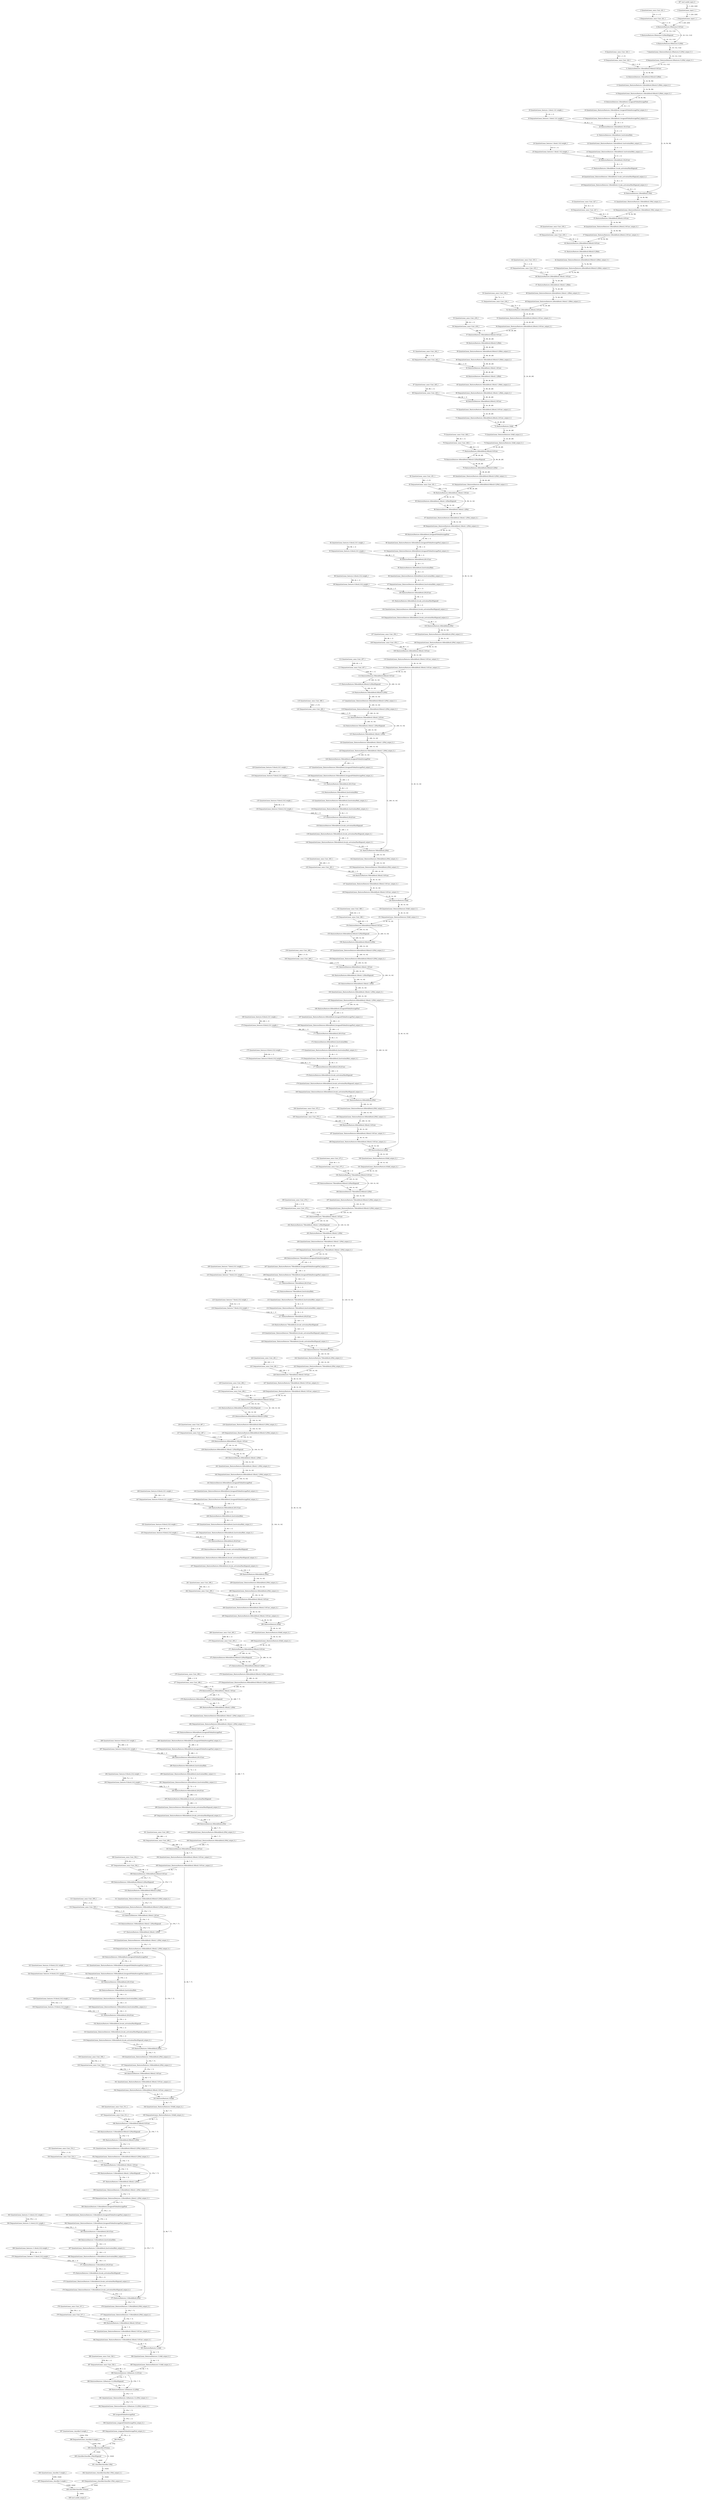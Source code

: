 strict digraph  {
"0 QuantizeLinear_input.1_1" [id=0, type=QuantizeLinear];
"1 DequantizeLinear_input.1_1" [id=1, type=DequantizeLinear];
"2 QuantizeLinear_onnx^^Conv_421_1" [id=2, label="2 QuantizeLinear_onnx::Conv_421_1", type=QuantizeLinear];
"3 DequantizeLinear_onnx^^Conv_421_1" [id=3, label="3 DequantizeLinear_onnx::Conv_421_1", type=DequantizeLinear];
"4 /features/features.0/features.0.0/Conv" [id=4, type=Conv];
"5 /features/features.0/features.0.2/HardSigmoid" [id=5, type=HardSigmoid];
"6 /features/features.0/features.0.2/Mul" [id=6, type=Mul];
"7 QuantizeLinear_/features/features.0/features.0.2/Mul_output_0_1" [id=7, type=QuantizeLinear];
"8 DequantizeLinear_/features/features.0/features.0.2/Mul_output_0_1" [id=8, type=DequantizeLinear];
"9 QuantizeLinear_onnx^^Conv_424_1" [id=9, label="9 QuantizeLinear_onnx::Conv_424_1", type=QuantizeLinear];
"10 DequantizeLinear_onnx^^Conv_424_1" [id=10, label="10 DequantizeLinear_onnx::Conv_424_1", type=DequantizeLinear];
"11 /features/features.1/block/block.0/block.0.0/Conv" [id=11, type=Conv];
"12 /features/features.1/block/block.0/block.0.2/Relu" [id=12, type=Relu];
"13 QuantizeLinear_/features/features.1/block/block.0/block.0.2/Relu_output_0_1" [id=13, type=QuantizeLinear];
"14 DequantizeLinear_/features/features.1/block/block.0/block.0.2/Relu_output_0_1" [id=14, type=DequantizeLinear];
"15 /features/features.1/block/block.1/avgpool/GlobalAveragePool" [id=15, type=GlobalAveragePool];
"16 QuantizeLinear_/features/features.1/block/block.1/avgpool/GlobalAveragePool_output_0_1" [id=16, type=QuantizeLinear];
"17 DequantizeLinear_/features/features.1/block/block.1/avgpool/GlobalAveragePool_output_0_1" [id=17, type=DequantizeLinear];
"18 QuantizeLinear_features.1.block.1.fc1.weight_1" [id=18, type=QuantizeLinear];
"19 DequantizeLinear_features.1.block.1.fc1.weight_1" [id=19, type=DequantizeLinear];
"20 /features/features.1/block/block.1/fc1/Conv" [id=20, type=Conv];
"21 /features/features.1/block/block.1/activation/Relu" [id=21, type=Relu];
"22 QuantizeLinear_/features/features.1/block/block.1/activation/Relu_output_0_1" [id=22, type=QuantizeLinear];
"23 DequantizeLinear_/features/features.1/block/block.1/activation/Relu_output_0_1" [id=23, type=DequantizeLinear];
"24 QuantizeLinear_features.1.block.1.fc2.weight_1" [id=24, type=QuantizeLinear];
"25 DequantizeLinear_features.1.block.1.fc2.weight_1" [id=25, type=DequantizeLinear];
"26 /features/features.1/block/block.1/fc2/Conv" [id=26, type=Conv];
"27 /features/features.1/block/block.1/scale_activation/HardSigmoid" [id=27, type=HardSigmoid];
"28 QuantizeLinear_/features/features.1/block/block.1/scale_activation/HardSigmoid_output_0_1" [id=28, type=QuantizeLinear];
"29 DequantizeLinear_/features/features.1/block/block.1/scale_activation/HardSigmoid_output_0_1" [id=29, type=DequantizeLinear];
"30 /features/features.1/block/block.1/Mul" [id=30, type=Mul];
"31 QuantizeLinear_/features/features.1/block/block.1/Mul_output_0_1" [id=31, type=QuantizeLinear];
"32 DequantizeLinear_/features/features.1/block/block.1/Mul_output_0_1" [id=32, type=DequantizeLinear];
"33 QuantizeLinear_onnx^^Conv_427_1" [id=33, label="33 QuantizeLinear_onnx::Conv_427_1", type=QuantizeLinear];
"34 DequantizeLinear_onnx^^Conv_427_1" [id=34, label="34 DequantizeLinear_onnx::Conv_427_1", type=DequantizeLinear];
"35 /features/features.1/block/block.2/block.2.0/Conv" [id=35, type=Conv];
"36 QuantizeLinear_/features/features.1/block/block.2/block.2.0/Conv_output_0_1" [id=36, type=QuantizeLinear];
"37 DequantizeLinear_/features/features.1/block/block.2/block.2.0/Conv_output_0_1" [id=37, type=DequantizeLinear];
"38 QuantizeLinear_onnx^^Conv_430_1" [id=38, label="38 QuantizeLinear_onnx::Conv_430_1", type=QuantizeLinear];
"39 DequantizeLinear_onnx^^Conv_430_1" [id=39, label="39 DequantizeLinear_onnx::Conv_430_1", type=DequantizeLinear];
"40 /features/features.2/block/block.0/block.0.0/Conv" [id=40, type=Conv];
"41 /features/features.2/block/block.0/block.0.2/Relu" [id=41, type=Relu];
"42 QuantizeLinear_/features/features.2/block/block.0/block.0.2/Relu_output_0_1" [id=42, type=QuantizeLinear];
"43 DequantizeLinear_/features/features.2/block/block.0/block.0.2/Relu_output_0_1" [id=43, type=DequantizeLinear];
"44 QuantizeLinear_onnx^^Conv_433_1" [id=44, label="44 QuantizeLinear_onnx::Conv_433_1", type=QuantizeLinear];
"45 DequantizeLinear_onnx^^Conv_433_1" [id=45, label="45 DequantizeLinear_onnx::Conv_433_1", type=DequantizeLinear];
"46 /features/features.2/block/block.1/block.1.0/Conv" [id=46, type=Conv];
"47 /features/features.2/block/block.1/block.1.2/Relu" [id=47, type=Relu];
"48 QuantizeLinear_/features/features.2/block/block.1/block.1.2/Relu_output_0_1" [id=48, type=QuantizeLinear];
"49 DequantizeLinear_/features/features.2/block/block.1/block.1.2/Relu_output_0_1" [id=49, type=DequantizeLinear];
"50 QuantizeLinear_onnx^^Conv_436_1" [id=50, label="50 QuantizeLinear_onnx::Conv_436_1", type=QuantizeLinear];
"51 DequantizeLinear_onnx^^Conv_436_1" [id=51, label="51 DequantizeLinear_onnx::Conv_436_1", type=DequantizeLinear];
"52 /features/features.2/block/block.2/block.2.0/Conv" [id=52, type=Conv];
"53 QuantizeLinear_/features/features.2/block/block.2/block.2.0/Conv_output_0_1" [id=53, type=QuantizeLinear];
"54 DequantizeLinear_/features/features.2/block/block.2/block.2.0/Conv_output_0_1" [id=54, type=DequantizeLinear];
"55 QuantizeLinear_onnx^^Conv_439_1" [id=55, label="55 QuantizeLinear_onnx::Conv_439_1", type=QuantizeLinear];
"56 DequantizeLinear_onnx^^Conv_439_1" [id=56, label="56 DequantizeLinear_onnx::Conv_439_1", type=DequantizeLinear];
"57 /features/features.3/block/block.0/block.0.0/Conv" [id=57, type=Conv];
"58 /features/features.3/block/block.0/block.0.2/Relu" [id=58, type=Relu];
"59 QuantizeLinear_/features/features.3/block/block.0/block.0.2/Relu_output_0_1" [id=59, type=QuantizeLinear];
"60 DequantizeLinear_/features/features.3/block/block.0/block.0.2/Relu_output_0_1" [id=60, type=DequantizeLinear];
"61 QuantizeLinear_onnx^^Conv_442_1" [id=61, label="61 QuantizeLinear_onnx::Conv_442_1", type=QuantizeLinear];
"62 DequantizeLinear_onnx^^Conv_442_1" [id=62, label="62 DequantizeLinear_onnx::Conv_442_1", type=DequantizeLinear];
"63 /features/features.3/block/block.1/block.1.0/Conv" [id=63, type=Conv];
"64 /features/features.3/block/block.1/block.1.2/Relu" [id=64, type=Relu];
"65 QuantizeLinear_/features/features.3/block/block.1/block.1.2/Relu_output_0_1" [id=65, type=QuantizeLinear];
"66 DequantizeLinear_/features/features.3/block/block.1/block.1.2/Relu_output_0_1" [id=66, type=DequantizeLinear];
"67 QuantizeLinear_onnx^^Conv_445_1" [id=67, label="67 QuantizeLinear_onnx::Conv_445_1", type=QuantizeLinear];
"68 DequantizeLinear_onnx^^Conv_445_1" [id=68, label="68 DequantizeLinear_onnx::Conv_445_1", type=DequantizeLinear];
"69 /features/features.3/block/block.2/block.2.0/Conv" [id=69, type=Conv];
"70 QuantizeLinear_/features/features.3/block/block.2/block.2.0/Conv_output_0_1" [id=70, type=QuantizeLinear];
"71 DequantizeLinear_/features/features.3/block/block.2/block.2.0/Conv_output_0_1" [id=71, type=DequantizeLinear];
"72 /features/features.3/Add" [id=72, type=Add];
"73 QuantizeLinear_/features/features.3/Add_output_0_1" [id=73, type=QuantizeLinear];
"74 DequantizeLinear_/features/features.3/Add_output_0_1" [id=74, type=DequantizeLinear];
"75 QuantizeLinear_onnx^^Conv_448_1" [id=75, label="75 QuantizeLinear_onnx::Conv_448_1", type=QuantizeLinear];
"76 DequantizeLinear_onnx^^Conv_448_1" [id=76, label="76 DequantizeLinear_onnx::Conv_448_1", type=DequantizeLinear];
"77 /features/features.4/block/block.0/block.0.0/Conv" [id=77, type=Conv];
"78 /features/features.4/block/block.0/block.0.2/HardSigmoid" [id=78, type=HardSigmoid];
"79 /features/features.4/block/block.0/block.0.2/Mul" [id=79, type=Mul];
"80 QuantizeLinear_/features/features.4/block/block.0/block.0.2/Mul_output_0_1" [id=80, type=QuantizeLinear];
"81 DequantizeLinear_/features/features.4/block/block.0/block.0.2/Mul_output_0_1" [id=81, type=DequantizeLinear];
"82 QuantizeLinear_onnx^^Conv_451_1" [id=82, label="82 QuantizeLinear_onnx::Conv_451_1", type=QuantizeLinear];
"83 DequantizeLinear_onnx^^Conv_451_1" [id=83, label="83 DequantizeLinear_onnx::Conv_451_1", type=DequantizeLinear];
"84 /features/features.4/block/block.1/block.1.0/Conv" [id=84, type=Conv];
"85 /features/features.4/block/block.1/block.1.2/HardSigmoid" [id=85, type=HardSigmoid];
"86 /features/features.4/block/block.1/block.1.2/Mul" [id=86, type=Mul];
"87 QuantizeLinear_/features/features.4/block/block.1/block.1.2/Mul_output_0_1" [id=87, type=QuantizeLinear];
"88 DequantizeLinear_/features/features.4/block/block.1/block.1.2/Mul_output_0_1" [id=88, type=DequantizeLinear];
"89 /features/features.4/block/block.2/avgpool/GlobalAveragePool" [id=89, type=GlobalAveragePool];
"90 QuantizeLinear_/features/features.4/block/block.2/avgpool/GlobalAveragePool_output_0_1" [id=90, type=QuantizeLinear];
"91 DequantizeLinear_/features/features.4/block/block.2/avgpool/GlobalAveragePool_output_0_1" [id=91, type=DequantizeLinear];
"92 QuantizeLinear_features.4.block.2.fc1.weight_1" [id=92, type=QuantizeLinear];
"93 DequantizeLinear_features.4.block.2.fc1.weight_1" [id=93, type=DequantizeLinear];
"94 /features/features.4/block/block.2/fc1/Conv" [id=94, type=Conv];
"95 /features/features.4/block/block.2/activation/Relu" [id=95, type=Relu];
"96 QuantizeLinear_/features/features.4/block/block.2/activation/Relu_output_0_1" [id=96, type=QuantizeLinear];
"97 DequantizeLinear_/features/features.4/block/block.2/activation/Relu_output_0_1" [id=97, type=DequantizeLinear];
"98 QuantizeLinear_features.4.block.2.fc2.weight_1" [id=98, type=QuantizeLinear];
"99 DequantizeLinear_features.4.block.2.fc2.weight_1" [id=99, type=DequantizeLinear];
"100 /features/features.4/block/block.2/fc2/Conv" [id=100, type=Conv];
"101 /features/features.4/block/block.2/scale_activation/HardSigmoid" [id=101, type=HardSigmoid];
"102 QuantizeLinear_/features/features.4/block/block.2/scale_activation/HardSigmoid_output_0_1" [id=102, type=QuantizeLinear];
"103 DequantizeLinear_/features/features.4/block/block.2/scale_activation/HardSigmoid_output_0_1" [id=103, type=DequantizeLinear];
"104 /features/features.4/block/block.2/Mul" [id=104, type=Mul];
"105 QuantizeLinear_/features/features.4/block/block.2/Mul_output_0_1" [id=105, type=QuantizeLinear];
"106 DequantizeLinear_/features/features.4/block/block.2/Mul_output_0_1" [id=106, type=DequantizeLinear];
"107 QuantizeLinear_onnx^^Conv_454_1" [id=107, label="107 QuantizeLinear_onnx::Conv_454_1", type=QuantizeLinear];
"108 DequantizeLinear_onnx^^Conv_454_1" [id=108, label="108 DequantizeLinear_onnx::Conv_454_1", type=DequantizeLinear];
"109 /features/features.4/block/block.3/block.3.0/Conv" [id=109, type=Conv];
"110 QuantizeLinear_/features/features.4/block/block.3/block.3.0/Conv_output_0_1" [id=110, type=QuantizeLinear];
"111 DequantizeLinear_/features/features.4/block/block.3/block.3.0/Conv_output_0_1" [id=111, type=DequantizeLinear];
"112 QuantizeLinear_onnx^^Conv_457_1" [id=112, label="112 QuantizeLinear_onnx::Conv_457_1", type=QuantizeLinear];
"113 DequantizeLinear_onnx^^Conv_457_1" [id=113, label="113 DequantizeLinear_onnx::Conv_457_1", type=DequantizeLinear];
"114 /features/features.5/block/block.0/block.0.0/Conv" [id=114, type=Conv];
"115 /features/features.5/block/block.0/block.0.2/HardSigmoid" [id=115, type=HardSigmoid];
"116 /features/features.5/block/block.0/block.0.2/Mul" [id=116, type=Mul];
"117 QuantizeLinear_/features/features.5/block/block.0/block.0.2/Mul_output_0_1" [id=117, type=QuantizeLinear];
"118 DequantizeLinear_/features/features.5/block/block.0/block.0.2/Mul_output_0_1" [id=118, type=DequantizeLinear];
"119 QuantizeLinear_onnx^^Conv_460_1" [id=119, label="119 QuantizeLinear_onnx::Conv_460_1", type=QuantizeLinear];
"120 DequantizeLinear_onnx^^Conv_460_1" [id=120, label="120 DequantizeLinear_onnx::Conv_460_1", type=DequantizeLinear];
"121 /features/features.5/block/block.1/block.1.0/Conv" [id=121, type=Conv];
"122 /features/features.5/block/block.1/block.1.2/HardSigmoid" [id=122, type=HardSigmoid];
"123 /features/features.5/block/block.1/block.1.2/Mul" [id=123, type=Mul];
"124 QuantizeLinear_/features/features.5/block/block.1/block.1.2/Mul_output_0_1" [id=124, type=QuantizeLinear];
"125 DequantizeLinear_/features/features.5/block/block.1/block.1.2/Mul_output_0_1" [id=125, type=DequantizeLinear];
"126 /features/features.5/block/block.2/avgpool/GlobalAveragePool" [id=126, type=GlobalAveragePool];
"127 QuantizeLinear_/features/features.5/block/block.2/avgpool/GlobalAveragePool_output_0_1" [id=127, type=QuantizeLinear];
"128 DequantizeLinear_/features/features.5/block/block.2/avgpool/GlobalAveragePool_output_0_1" [id=128, type=DequantizeLinear];
"129 QuantizeLinear_features.5.block.2.fc1.weight_1" [id=129, type=QuantizeLinear];
"130 DequantizeLinear_features.5.block.2.fc1.weight_1" [id=130, type=DequantizeLinear];
"131 /features/features.5/block/block.2/fc1/Conv" [id=131, type=Conv];
"132 /features/features.5/block/block.2/activation/Relu" [id=132, type=Relu];
"133 QuantizeLinear_/features/features.5/block/block.2/activation/Relu_output_0_1" [id=133, type=QuantizeLinear];
"134 DequantizeLinear_/features/features.5/block/block.2/activation/Relu_output_0_1" [id=134, type=DequantizeLinear];
"135 QuantizeLinear_features.5.block.2.fc2.weight_1" [id=135, type=QuantizeLinear];
"136 DequantizeLinear_features.5.block.2.fc2.weight_1" [id=136, type=DequantizeLinear];
"137 /features/features.5/block/block.2/fc2/Conv" [id=137, type=Conv];
"138 /features/features.5/block/block.2/scale_activation/HardSigmoid" [id=138, type=HardSigmoid];
"139 QuantizeLinear_/features/features.5/block/block.2/scale_activation/HardSigmoid_output_0_1" [id=139, type=QuantizeLinear];
"140 DequantizeLinear_/features/features.5/block/block.2/scale_activation/HardSigmoid_output_0_1" [id=140, type=DequantizeLinear];
"141 /features/features.5/block/block.2/Mul" [id=141, type=Mul];
"142 QuantizeLinear_/features/features.5/block/block.2/Mul_output_0_1" [id=142, type=QuantizeLinear];
"143 DequantizeLinear_/features/features.5/block/block.2/Mul_output_0_1" [id=143, type=DequantizeLinear];
"144 QuantizeLinear_onnx^^Conv_463_1" [id=144, label="144 QuantizeLinear_onnx::Conv_463_1", type=QuantizeLinear];
"145 DequantizeLinear_onnx^^Conv_463_1" [id=145, label="145 DequantizeLinear_onnx::Conv_463_1", type=DequantizeLinear];
"146 /features/features.5/block/block.3/block.3.0/Conv" [id=146, type=Conv];
"147 QuantizeLinear_/features/features.5/block/block.3/block.3.0/Conv_output_0_1" [id=147, type=QuantizeLinear];
"148 DequantizeLinear_/features/features.5/block/block.3/block.3.0/Conv_output_0_1" [id=148, type=DequantizeLinear];
"149 /features/features.5/Add" [id=149, type=Add];
"150 QuantizeLinear_/features/features.5/Add_output_0_1" [id=150, type=QuantizeLinear];
"151 DequantizeLinear_/features/features.5/Add_output_0_1" [id=151, type=DequantizeLinear];
"152 QuantizeLinear_onnx^^Conv_466_1" [id=152, label="152 QuantizeLinear_onnx::Conv_466_1", type=QuantizeLinear];
"153 DequantizeLinear_onnx^^Conv_466_1" [id=153, label="153 DequantizeLinear_onnx::Conv_466_1", type=DequantizeLinear];
"154 /features/features.6/block/block.0/block.0.0/Conv" [id=154, type=Conv];
"155 /features/features.6/block/block.0/block.0.2/HardSigmoid" [id=155, type=HardSigmoid];
"156 /features/features.6/block/block.0/block.0.2/Mul" [id=156, type=Mul];
"157 QuantizeLinear_/features/features.6/block/block.0/block.0.2/Mul_output_0_1" [id=157, type=QuantizeLinear];
"158 DequantizeLinear_/features/features.6/block/block.0/block.0.2/Mul_output_0_1" [id=158, type=DequantizeLinear];
"159 QuantizeLinear_onnx^^Conv_469_1" [id=159, label="159 QuantizeLinear_onnx::Conv_469_1", type=QuantizeLinear];
"160 DequantizeLinear_onnx^^Conv_469_1" [id=160, label="160 DequantizeLinear_onnx::Conv_469_1", type=DequantizeLinear];
"161 /features/features.6/block/block.1/block.1.0/Conv" [id=161, type=Conv];
"162 /features/features.6/block/block.1/block.1.2/HardSigmoid" [id=162, type=HardSigmoid];
"163 /features/features.6/block/block.1/block.1.2/Mul" [id=163, type=Mul];
"164 QuantizeLinear_/features/features.6/block/block.1/block.1.2/Mul_output_0_1" [id=164, type=QuantizeLinear];
"165 DequantizeLinear_/features/features.6/block/block.1/block.1.2/Mul_output_0_1" [id=165, type=DequantizeLinear];
"166 /features/features.6/block/block.2/avgpool/GlobalAveragePool" [id=166, type=GlobalAveragePool];
"167 QuantizeLinear_/features/features.6/block/block.2/avgpool/GlobalAveragePool_output_0_1" [id=167, type=QuantizeLinear];
"168 DequantizeLinear_/features/features.6/block/block.2/avgpool/GlobalAveragePool_output_0_1" [id=168, type=DequantizeLinear];
"169 QuantizeLinear_features.6.block.2.fc1.weight_1" [id=169, type=QuantizeLinear];
"170 DequantizeLinear_features.6.block.2.fc1.weight_1" [id=170, type=DequantizeLinear];
"171 /features/features.6/block/block.2/fc1/Conv" [id=171, type=Conv];
"172 /features/features.6/block/block.2/activation/Relu" [id=172, type=Relu];
"173 QuantizeLinear_/features/features.6/block/block.2/activation/Relu_output_0_1" [id=173, type=QuantizeLinear];
"174 DequantizeLinear_/features/features.6/block/block.2/activation/Relu_output_0_1" [id=174, type=DequantizeLinear];
"175 QuantizeLinear_features.6.block.2.fc2.weight_1" [id=175, type=QuantizeLinear];
"176 DequantizeLinear_features.6.block.2.fc2.weight_1" [id=176, type=DequantizeLinear];
"177 /features/features.6/block/block.2/fc2/Conv" [id=177, type=Conv];
"178 /features/features.6/block/block.2/scale_activation/HardSigmoid" [id=178, type=HardSigmoid];
"179 QuantizeLinear_/features/features.6/block/block.2/scale_activation/HardSigmoid_output_0_1" [id=179, type=QuantizeLinear];
"180 DequantizeLinear_/features/features.6/block/block.2/scale_activation/HardSigmoid_output_0_1" [id=180, type=DequantizeLinear];
"181 /features/features.6/block/block.2/Mul" [id=181, type=Mul];
"182 QuantizeLinear_/features/features.6/block/block.2/Mul_output_0_1" [id=182, type=QuantizeLinear];
"183 DequantizeLinear_/features/features.6/block/block.2/Mul_output_0_1" [id=183, type=DequantizeLinear];
"184 QuantizeLinear_onnx^^Conv_472_1" [id=184, label="184 QuantizeLinear_onnx::Conv_472_1", type=QuantizeLinear];
"185 DequantizeLinear_onnx^^Conv_472_1" [id=185, label="185 DequantizeLinear_onnx::Conv_472_1", type=DequantizeLinear];
"186 /features/features.6/block/block.3/block.3.0/Conv" [id=186, type=Conv];
"187 QuantizeLinear_/features/features.6/block/block.3/block.3.0/Conv_output_0_1" [id=187, type=QuantizeLinear];
"188 DequantizeLinear_/features/features.6/block/block.3/block.3.0/Conv_output_0_1" [id=188, type=DequantizeLinear];
"189 /features/features.6/Add" [id=189, type=Add];
"190 QuantizeLinear_/features/features.6/Add_output_0_1" [id=190, type=QuantizeLinear];
"191 DequantizeLinear_/features/features.6/Add_output_0_1" [id=191, type=DequantizeLinear];
"192 QuantizeLinear_onnx^^Conv_475_1" [id=192, label="192 QuantizeLinear_onnx::Conv_475_1", type=QuantizeLinear];
"193 DequantizeLinear_onnx^^Conv_475_1" [id=193, label="193 DequantizeLinear_onnx::Conv_475_1", type=DequantizeLinear];
"194 /features/features.7/block/block.0/block.0.0/Conv" [id=194, type=Conv];
"195 /features/features.7/block/block.0/block.0.2/HardSigmoid" [id=195, type=HardSigmoid];
"196 /features/features.7/block/block.0/block.0.2/Mul" [id=196, type=Mul];
"197 QuantizeLinear_/features/features.7/block/block.0/block.0.2/Mul_output_0_1" [id=197, type=QuantizeLinear];
"198 DequantizeLinear_/features/features.7/block/block.0/block.0.2/Mul_output_0_1" [id=198, type=DequantizeLinear];
"199 QuantizeLinear_onnx^^Conv_478_1" [id=199, label="199 QuantizeLinear_onnx::Conv_478_1", type=QuantizeLinear];
"200 DequantizeLinear_onnx^^Conv_478_1" [id=200, label="200 DequantizeLinear_onnx::Conv_478_1", type=DequantizeLinear];
"201 /features/features.7/block/block.1/block.1.0/Conv" [id=201, type=Conv];
"202 /features/features.7/block/block.1/block.1.2/HardSigmoid" [id=202, type=HardSigmoid];
"203 /features/features.7/block/block.1/block.1.2/Mul" [id=203, type=Mul];
"204 QuantizeLinear_/features/features.7/block/block.1/block.1.2/Mul_output_0_1" [id=204, type=QuantizeLinear];
"205 DequantizeLinear_/features/features.7/block/block.1/block.1.2/Mul_output_0_1" [id=205, type=DequantizeLinear];
"206 /features/features.7/block/block.2/avgpool/GlobalAveragePool" [id=206, type=GlobalAveragePool];
"207 QuantizeLinear_/features/features.7/block/block.2/avgpool/GlobalAveragePool_output_0_1" [id=207, type=QuantizeLinear];
"208 DequantizeLinear_/features/features.7/block/block.2/avgpool/GlobalAveragePool_output_0_1" [id=208, type=DequantizeLinear];
"209 QuantizeLinear_features.7.block.2.fc1.weight_1" [id=209, type=QuantizeLinear];
"210 DequantizeLinear_features.7.block.2.fc1.weight_1" [id=210, type=DequantizeLinear];
"211 /features/features.7/block/block.2/fc1/Conv" [id=211, type=Conv];
"212 /features/features.7/block/block.2/activation/Relu" [id=212, type=Relu];
"213 QuantizeLinear_/features/features.7/block/block.2/activation/Relu_output_0_1" [id=213, type=QuantizeLinear];
"214 DequantizeLinear_/features/features.7/block/block.2/activation/Relu_output_0_1" [id=214, type=DequantizeLinear];
"215 QuantizeLinear_features.7.block.2.fc2.weight_1" [id=215, type=QuantizeLinear];
"216 DequantizeLinear_features.7.block.2.fc2.weight_1" [id=216, type=DequantizeLinear];
"217 /features/features.7/block/block.2/fc2/Conv" [id=217, type=Conv];
"218 /features/features.7/block/block.2/scale_activation/HardSigmoid" [id=218, type=HardSigmoid];
"219 QuantizeLinear_/features/features.7/block/block.2/scale_activation/HardSigmoid_output_0_1" [id=219, type=QuantizeLinear];
"220 DequantizeLinear_/features/features.7/block/block.2/scale_activation/HardSigmoid_output_0_1" [id=220, type=DequantizeLinear];
"221 /features/features.7/block/block.2/Mul" [id=221, type=Mul];
"222 QuantizeLinear_/features/features.7/block/block.2/Mul_output_0_1" [id=222, type=QuantizeLinear];
"223 DequantizeLinear_/features/features.7/block/block.2/Mul_output_0_1" [id=223, type=DequantizeLinear];
"224 QuantizeLinear_onnx^^Conv_481_1" [id=224, label="224 QuantizeLinear_onnx::Conv_481_1", type=QuantizeLinear];
"225 DequantizeLinear_onnx^^Conv_481_1" [id=225, label="225 DequantizeLinear_onnx::Conv_481_1", type=DequantizeLinear];
"226 /features/features.7/block/block.3/block.3.0/Conv" [id=226, type=Conv];
"227 QuantizeLinear_/features/features.7/block/block.3/block.3.0/Conv_output_0_1" [id=227, type=QuantizeLinear];
"228 DequantizeLinear_/features/features.7/block/block.3/block.3.0/Conv_output_0_1" [id=228, type=DequantizeLinear];
"229 QuantizeLinear_onnx^^Conv_484_1" [id=229, label="229 QuantizeLinear_onnx::Conv_484_1", type=QuantizeLinear];
"230 DequantizeLinear_onnx^^Conv_484_1" [id=230, label="230 DequantizeLinear_onnx::Conv_484_1", type=DequantizeLinear];
"231 /features/features.8/block/block.0/block.0.0/Conv" [id=231, type=Conv];
"232 /features/features.8/block/block.0/block.0.2/HardSigmoid" [id=232, type=HardSigmoid];
"233 /features/features.8/block/block.0/block.0.2/Mul" [id=233, type=Mul];
"234 QuantizeLinear_/features/features.8/block/block.0/block.0.2/Mul_output_0_1" [id=234, type=QuantizeLinear];
"235 DequantizeLinear_/features/features.8/block/block.0/block.0.2/Mul_output_0_1" [id=235, type=DequantizeLinear];
"236 QuantizeLinear_onnx^^Conv_487_1" [id=236, label="236 QuantizeLinear_onnx::Conv_487_1", type=QuantizeLinear];
"237 DequantizeLinear_onnx^^Conv_487_1" [id=237, label="237 DequantizeLinear_onnx::Conv_487_1", type=DequantizeLinear];
"238 /features/features.8/block/block.1/block.1.0/Conv" [id=238, type=Conv];
"239 /features/features.8/block/block.1/block.1.2/HardSigmoid" [id=239, type=HardSigmoid];
"240 /features/features.8/block/block.1/block.1.2/Mul" [id=240, type=Mul];
"241 QuantizeLinear_/features/features.8/block/block.1/block.1.2/Mul_output_0_1" [id=241, type=QuantizeLinear];
"242 DequantizeLinear_/features/features.8/block/block.1/block.1.2/Mul_output_0_1" [id=242, type=DequantizeLinear];
"243 /features/features.8/block/block.2/avgpool/GlobalAveragePool" [id=243, type=GlobalAveragePool];
"244 QuantizeLinear_/features/features.8/block/block.2/avgpool/GlobalAveragePool_output_0_1" [id=244, type=QuantizeLinear];
"245 DequantizeLinear_/features/features.8/block/block.2/avgpool/GlobalAveragePool_output_0_1" [id=245, type=DequantizeLinear];
"246 QuantizeLinear_features.8.block.2.fc1.weight_1" [id=246, type=QuantizeLinear];
"247 DequantizeLinear_features.8.block.2.fc1.weight_1" [id=247, type=DequantizeLinear];
"248 /features/features.8/block/block.2/fc1/Conv" [id=248, type=Conv];
"249 /features/features.8/block/block.2/activation/Relu" [id=249, type=Relu];
"250 QuantizeLinear_/features/features.8/block/block.2/activation/Relu_output_0_1" [id=250, type=QuantizeLinear];
"251 DequantizeLinear_/features/features.8/block/block.2/activation/Relu_output_0_1" [id=251, type=DequantizeLinear];
"252 QuantizeLinear_features.8.block.2.fc2.weight_1" [id=252, type=QuantizeLinear];
"253 DequantizeLinear_features.8.block.2.fc2.weight_1" [id=253, type=DequantizeLinear];
"254 /features/features.8/block/block.2/fc2/Conv" [id=254, type=Conv];
"255 /features/features.8/block/block.2/scale_activation/HardSigmoid" [id=255, type=HardSigmoid];
"256 QuantizeLinear_/features/features.8/block/block.2/scale_activation/HardSigmoid_output_0_1" [id=256, type=QuantizeLinear];
"257 DequantizeLinear_/features/features.8/block/block.2/scale_activation/HardSigmoid_output_0_1" [id=257, type=DequantizeLinear];
"258 /features/features.8/block/block.2/Mul" [id=258, type=Mul];
"259 QuantizeLinear_/features/features.8/block/block.2/Mul_output_0_1" [id=259, type=QuantizeLinear];
"260 DequantizeLinear_/features/features.8/block/block.2/Mul_output_0_1" [id=260, type=DequantizeLinear];
"261 QuantizeLinear_onnx^^Conv_490_1" [id=261, label="261 QuantizeLinear_onnx::Conv_490_1", type=QuantizeLinear];
"262 DequantizeLinear_onnx^^Conv_490_1" [id=262, label="262 DequantizeLinear_onnx::Conv_490_1", type=DequantizeLinear];
"263 /features/features.8/block/block.3/block.3.0/Conv" [id=263, type=Conv];
"264 QuantizeLinear_/features/features.8/block/block.3/block.3.0/Conv_output_0_1" [id=264, type=QuantizeLinear];
"265 DequantizeLinear_/features/features.8/block/block.3/block.3.0/Conv_output_0_1" [id=265, type=DequantizeLinear];
"266 /features/features.8/Add" [id=266, type=Add];
"267 QuantizeLinear_/features/features.8/Add_output_0_1" [id=267, type=QuantizeLinear];
"268 DequantizeLinear_/features/features.8/Add_output_0_1" [id=268, type=DequantizeLinear];
"269 QuantizeLinear_onnx^^Conv_493_1" [id=269, label="269 QuantizeLinear_onnx::Conv_493_1", type=QuantizeLinear];
"270 DequantizeLinear_onnx^^Conv_493_1" [id=270, label="270 DequantizeLinear_onnx::Conv_493_1", type=DequantizeLinear];
"271 /features/features.9/block/block.0/block.0.0/Conv" [id=271, type=Conv];
"272 /features/features.9/block/block.0/block.0.2/HardSigmoid" [id=272, type=HardSigmoid];
"273 /features/features.9/block/block.0/block.0.2/Mul" [id=273, type=Mul];
"274 QuantizeLinear_/features/features.9/block/block.0/block.0.2/Mul_output_0_1" [id=274, type=QuantizeLinear];
"275 DequantizeLinear_/features/features.9/block/block.0/block.0.2/Mul_output_0_1" [id=275, type=DequantizeLinear];
"276 QuantizeLinear_onnx^^Conv_496_1" [id=276, label="276 QuantizeLinear_onnx::Conv_496_1", type=QuantizeLinear];
"277 DequantizeLinear_onnx^^Conv_496_1" [id=277, label="277 DequantizeLinear_onnx::Conv_496_1", type=DequantizeLinear];
"278 /features/features.9/block/block.1/block.1.0/Conv" [id=278, type=Conv];
"279 /features/features.9/block/block.1/block.1.2/HardSigmoid" [id=279, type=HardSigmoid];
"280 /features/features.9/block/block.1/block.1.2/Mul" [id=280, type=Mul];
"281 QuantizeLinear_/features/features.9/block/block.1/block.1.2/Mul_output_0_1" [id=281, type=QuantizeLinear];
"282 DequantizeLinear_/features/features.9/block/block.1/block.1.2/Mul_output_0_1" [id=282, type=DequantizeLinear];
"283 /features/features.9/block/block.2/avgpool/GlobalAveragePool" [id=283, type=GlobalAveragePool];
"284 QuantizeLinear_/features/features.9/block/block.2/avgpool/GlobalAveragePool_output_0_1" [id=284, type=QuantizeLinear];
"285 DequantizeLinear_/features/features.9/block/block.2/avgpool/GlobalAveragePool_output_0_1" [id=285, type=DequantizeLinear];
"286 QuantizeLinear_features.9.block.2.fc1.weight_1" [id=286, type=QuantizeLinear];
"287 DequantizeLinear_features.9.block.2.fc1.weight_1" [id=287, type=DequantizeLinear];
"288 /features/features.9/block/block.2/fc1/Conv" [id=288, type=Conv];
"289 /features/features.9/block/block.2/activation/Relu" [id=289, type=Relu];
"290 QuantizeLinear_/features/features.9/block/block.2/activation/Relu_output_0_1" [id=290, type=QuantizeLinear];
"291 DequantizeLinear_/features/features.9/block/block.2/activation/Relu_output_0_1" [id=291, type=DequantizeLinear];
"292 QuantizeLinear_features.9.block.2.fc2.weight_1" [id=292, type=QuantizeLinear];
"293 DequantizeLinear_features.9.block.2.fc2.weight_1" [id=293, type=DequantizeLinear];
"294 /features/features.9/block/block.2/fc2/Conv" [id=294, type=Conv];
"295 /features/features.9/block/block.2/scale_activation/HardSigmoid" [id=295, type=HardSigmoid];
"296 QuantizeLinear_/features/features.9/block/block.2/scale_activation/HardSigmoid_output_0_1" [id=296, type=QuantizeLinear];
"297 DequantizeLinear_/features/features.9/block/block.2/scale_activation/HardSigmoid_output_0_1" [id=297, type=DequantizeLinear];
"298 /features/features.9/block/block.2/Mul" [id=298, type=Mul];
"299 QuantizeLinear_/features/features.9/block/block.2/Mul_output_0_1" [id=299, type=QuantizeLinear];
"300 DequantizeLinear_/features/features.9/block/block.2/Mul_output_0_1" [id=300, type=DequantizeLinear];
"301 QuantizeLinear_onnx^^Conv_499_1" [id=301, label="301 QuantizeLinear_onnx::Conv_499_1", type=QuantizeLinear];
"302 DequantizeLinear_onnx^^Conv_499_1" [id=302, label="302 DequantizeLinear_onnx::Conv_499_1", type=DequantizeLinear];
"303 /features/features.9/block/block.3/block.3.0/Conv" [id=303, type=Conv];
"304 QuantizeLinear_/features/features.9/block/block.3/block.3.0/Conv_output_0_1" [id=304, type=QuantizeLinear];
"305 DequantizeLinear_/features/features.9/block/block.3/block.3.0/Conv_output_0_1" [id=305, type=DequantizeLinear];
"306 QuantizeLinear_onnx^^Conv_502_1" [id=306, label="306 QuantizeLinear_onnx::Conv_502_1", type=QuantizeLinear];
"307 DequantizeLinear_onnx^^Conv_502_1" [id=307, label="307 DequantizeLinear_onnx::Conv_502_1", type=DequantizeLinear];
"308 /features/features.10/block/block.0/block.0.0/Conv" [id=308, type=Conv];
"309 /features/features.10/block/block.0/block.0.2/HardSigmoid" [id=309, type=HardSigmoid];
"310 /features/features.10/block/block.0/block.0.2/Mul" [id=310, type=Mul];
"311 QuantizeLinear_/features/features.10/block/block.0/block.0.2/Mul_output_0_1" [id=311, type=QuantizeLinear];
"312 DequantizeLinear_/features/features.10/block/block.0/block.0.2/Mul_output_0_1" [id=312, type=DequantizeLinear];
"313 QuantizeLinear_onnx^^Conv_505_1" [id=313, label="313 QuantizeLinear_onnx::Conv_505_1", type=QuantizeLinear];
"314 DequantizeLinear_onnx^^Conv_505_1" [id=314, label="314 DequantizeLinear_onnx::Conv_505_1", type=DequantizeLinear];
"315 /features/features.10/block/block.1/block.1.0/Conv" [id=315, type=Conv];
"316 /features/features.10/block/block.1/block.1.2/HardSigmoid" [id=316, type=HardSigmoid];
"317 /features/features.10/block/block.1/block.1.2/Mul" [id=317, type=Mul];
"318 QuantizeLinear_/features/features.10/block/block.1/block.1.2/Mul_output_0_1" [id=318, type=QuantizeLinear];
"319 DequantizeLinear_/features/features.10/block/block.1/block.1.2/Mul_output_0_1" [id=319, type=DequantizeLinear];
"320 /features/features.10/block/block.2/avgpool/GlobalAveragePool" [id=320, type=GlobalAveragePool];
"321 QuantizeLinear_/features/features.10/block/block.2/avgpool/GlobalAveragePool_output_0_1" [id=321, type=QuantizeLinear];
"322 DequantizeLinear_/features/features.10/block/block.2/avgpool/GlobalAveragePool_output_0_1" [id=322, type=DequantizeLinear];
"323 QuantizeLinear_features.10.block.2.fc1.weight_1" [id=323, type=QuantizeLinear];
"324 DequantizeLinear_features.10.block.2.fc1.weight_1" [id=324, type=DequantizeLinear];
"325 /features/features.10/block/block.2/fc1/Conv" [id=325, type=Conv];
"326 /features/features.10/block/block.2/activation/Relu" [id=326, type=Relu];
"327 QuantizeLinear_/features/features.10/block/block.2/activation/Relu_output_0_1" [id=327, type=QuantizeLinear];
"328 DequantizeLinear_/features/features.10/block/block.2/activation/Relu_output_0_1" [id=328, type=DequantizeLinear];
"329 QuantizeLinear_features.10.block.2.fc2.weight_1" [id=329, type=QuantizeLinear];
"330 DequantizeLinear_features.10.block.2.fc2.weight_1" [id=330, type=DequantizeLinear];
"331 /features/features.10/block/block.2/fc2/Conv" [id=331, type=Conv];
"332 /features/features.10/block/block.2/scale_activation/HardSigmoid" [id=332, type=HardSigmoid];
"333 QuantizeLinear_/features/features.10/block/block.2/scale_activation/HardSigmoid_output_0_1" [id=333, type=QuantizeLinear];
"334 DequantizeLinear_/features/features.10/block/block.2/scale_activation/HardSigmoid_output_0_1" [id=334, type=DequantizeLinear];
"335 /features/features.10/block/block.2/Mul" [id=335, type=Mul];
"336 QuantizeLinear_/features/features.10/block/block.2/Mul_output_0_1" [id=336, type=QuantizeLinear];
"337 DequantizeLinear_/features/features.10/block/block.2/Mul_output_0_1" [id=337, type=DequantizeLinear];
"338 QuantizeLinear_onnx^^Conv_508_1" [id=338, label="338 QuantizeLinear_onnx::Conv_508_1", type=QuantizeLinear];
"339 DequantizeLinear_onnx^^Conv_508_1" [id=339, label="339 DequantizeLinear_onnx::Conv_508_1", type=DequantizeLinear];
"340 /features/features.10/block/block.3/block.3.0/Conv" [id=340, type=Conv];
"341 QuantizeLinear_/features/features.10/block/block.3/block.3.0/Conv_output_0_1" [id=341, type=QuantizeLinear];
"342 DequantizeLinear_/features/features.10/block/block.3/block.3.0/Conv_output_0_1" [id=342, type=DequantizeLinear];
"343 /features/features.10/Add" [id=343, type=Add];
"344 QuantizeLinear_/features/features.10/Add_output_0_1" [id=344, type=QuantizeLinear];
"345 DequantizeLinear_/features/features.10/Add_output_0_1" [id=345, type=DequantizeLinear];
"346 QuantizeLinear_onnx^^Conv_511_1" [id=346, label="346 QuantizeLinear_onnx::Conv_511_1", type=QuantizeLinear];
"347 DequantizeLinear_onnx^^Conv_511_1" [id=347, label="347 DequantizeLinear_onnx::Conv_511_1", type=DequantizeLinear];
"348 /features/features.11/block/block.0/block.0.0/Conv" [id=348, type=Conv];
"349 /features/features.11/block/block.0/block.0.2/HardSigmoid" [id=349, type=HardSigmoid];
"350 /features/features.11/block/block.0/block.0.2/Mul" [id=350, type=Mul];
"351 QuantizeLinear_/features/features.11/block/block.0/block.0.2/Mul_output_0_1" [id=351, type=QuantizeLinear];
"352 DequantizeLinear_/features/features.11/block/block.0/block.0.2/Mul_output_0_1" [id=352, type=DequantizeLinear];
"353 QuantizeLinear_onnx^^Conv_514_1" [id=353, label="353 QuantizeLinear_onnx::Conv_514_1", type=QuantizeLinear];
"354 DequantizeLinear_onnx^^Conv_514_1" [id=354, label="354 DequantizeLinear_onnx::Conv_514_1", type=DequantizeLinear];
"355 /features/features.11/block/block.1/block.1.0/Conv" [id=355, type=Conv];
"356 /features/features.11/block/block.1/block.1.2/HardSigmoid" [id=356, type=HardSigmoid];
"357 /features/features.11/block/block.1/block.1.2/Mul" [id=357, type=Mul];
"358 QuantizeLinear_/features/features.11/block/block.1/block.1.2/Mul_output_0_1" [id=358, type=QuantizeLinear];
"359 DequantizeLinear_/features/features.11/block/block.1/block.1.2/Mul_output_0_1" [id=359, type=DequantizeLinear];
"360 /features/features.11/block/block.2/avgpool/GlobalAveragePool" [id=360, type=GlobalAveragePool];
"361 QuantizeLinear_/features/features.11/block/block.2/avgpool/GlobalAveragePool_output_0_1" [id=361, type=QuantizeLinear];
"362 DequantizeLinear_/features/features.11/block/block.2/avgpool/GlobalAveragePool_output_0_1" [id=362, type=DequantizeLinear];
"363 QuantizeLinear_features.11.block.2.fc1.weight_1" [id=363, type=QuantizeLinear];
"364 DequantizeLinear_features.11.block.2.fc1.weight_1" [id=364, type=DequantizeLinear];
"365 /features/features.11/block/block.2/fc1/Conv" [id=365, type=Conv];
"366 /features/features.11/block/block.2/activation/Relu" [id=366, type=Relu];
"367 QuantizeLinear_/features/features.11/block/block.2/activation/Relu_output_0_1" [id=367, type=QuantizeLinear];
"368 DequantizeLinear_/features/features.11/block/block.2/activation/Relu_output_0_1" [id=368, type=DequantizeLinear];
"369 QuantizeLinear_features.11.block.2.fc2.weight_1" [id=369, type=QuantizeLinear];
"370 DequantizeLinear_features.11.block.2.fc2.weight_1" [id=370, type=DequantizeLinear];
"371 /features/features.11/block/block.2/fc2/Conv" [id=371, type=Conv];
"372 /features/features.11/block/block.2/scale_activation/HardSigmoid" [id=372, type=HardSigmoid];
"373 QuantizeLinear_/features/features.11/block/block.2/scale_activation/HardSigmoid_output_0_1" [id=373, type=QuantizeLinear];
"374 DequantizeLinear_/features/features.11/block/block.2/scale_activation/HardSigmoid_output_0_1" [id=374, type=DequantizeLinear];
"375 /features/features.11/block/block.2/Mul" [id=375, type=Mul];
"376 QuantizeLinear_/features/features.11/block/block.2/Mul_output_0_1" [id=376, type=QuantizeLinear];
"377 DequantizeLinear_/features/features.11/block/block.2/Mul_output_0_1" [id=377, type=DequantizeLinear];
"378 QuantizeLinear_onnx^^Conv_517_1" [id=378, label="378 QuantizeLinear_onnx::Conv_517_1", type=QuantizeLinear];
"379 DequantizeLinear_onnx^^Conv_517_1" [id=379, label="379 DequantizeLinear_onnx::Conv_517_1", type=DequantizeLinear];
"380 /features/features.11/block/block.3/block.3.0/Conv" [id=380, type=Conv];
"381 QuantizeLinear_/features/features.11/block/block.3/block.3.0/Conv_output_0_1" [id=381, type=QuantizeLinear];
"382 DequantizeLinear_/features/features.11/block/block.3/block.3.0/Conv_output_0_1" [id=382, type=DequantizeLinear];
"383 /features/features.11/Add" [id=383, type=Add];
"384 QuantizeLinear_/features/features.11/Add_output_0_1" [id=384, type=QuantizeLinear];
"385 DequantizeLinear_/features/features.11/Add_output_0_1" [id=385, type=DequantizeLinear];
"386 QuantizeLinear_onnx^^Conv_520_1" [id=386, label="386 QuantizeLinear_onnx::Conv_520_1", type=QuantizeLinear];
"387 DequantizeLinear_onnx^^Conv_520_1" [id=387, label="387 DequantizeLinear_onnx::Conv_520_1", type=DequantizeLinear];
"388 /features/features.12/features.12.0/Conv" [id=388, type=Conv];
"389 /features/features.12/features.12.2/HardSigmoid" [id=389, type=HardSigmoid];
"390 /features/features.12/features.12.2/Mul" [id=390, type=Mul];
"391 QuantizeLinear_/features/features.12/features.12.2/Mul_output_0_1" [id=391, type=QuantizeLinear];
"392 DequantizeLinear_/features/features.12/features.12.2/Mul_output_0_1" [id=392, type=DequantizeLinear];
"393 /avgpool/GlobalAveragePool" [id=393, type=GlobalAveragePool];
"394 QuantizeLinear_/avgpool/GlobalAveragePool_output_0_1" [id=394, type=QuantizeLinear];
"395 DequantizeLinear_/avgpool/GlobalAveragePool_output_0_1" [id=395, type=DequantizeLinear];
"396 /Flatten" [id=396, type=Flatten];
"397 QuantizeLinear_classifier.0.weight_1" [id=397, type=QuantizeLinear];
"398 DequantizeLinear_classifier.0.weight_1" [id=398, type=DequantizeLinear];
"399 /classifier/classifier.0/Gemm" [id=399, type=Gemm];
"400 /classifier/classifier.1/HardSigmoid" [id=400, type=HardSigmoid];
"401 /classifier/classifier.1/Mul" [id=401, type=Mul];
"402 QuantizeLinear_/classifier/classifier.1/Mul_output_0_1" [id=402, type=QuantizeLinear];
"403 DequantizeLinear_/classifier/classifier.1/Mul_output_0_1" [id=403, type=DequantizeLinear];
"404 QuantizeLinear_classifier.3.weight_1" [id=404, type=QuantizeLinear];
"405 DequantizeLinear_classifier.3.weight_1" [id=405, type=DequantizeLinear];
"406 /classifier/classifier.3/Gemm" [id=406, type=Gemm];
"407 nncf_model_input_0" [id=407, type=nncf_model_input];
"408 nncf_model_output_0" [id=408, type=nncf_model_output];
"0 QuantizeLinear_input.1_1" -> "1 DequantizeLinear_input.1_1"  [label="[1, 3, 224, 224]", style=dashed];
"1 DequantizeLinear_input.1_1" -> "4 /features/features.0/features.0.0/Conv"  [label="[1, 3, 224, 224]", style=solid];
"2 QuantizeLinear_onnx^^Conv_421_1" -> "3 DequantizeLinear_onnx^^Conv_421_1"  [label="[16, 3, 3, 3]", style=dashed];
"3 DequantizeLinear_onnx^^Conv_421_1" -> "4 /features/features.0/features.0.0/Conv"  [label="[16, 3, 3, 3]", style=solid];
"4 /features/features.0/features.0.0/Conv" -> "5 /features/features.0/features.0.2/HardSigmoid"  [label="[1, 16, 112, 112]", style=solid];
"4 /features/features.0/features.0.0/Conv" -> "6 /features/features.0/features.0.2/Mul"  [label="[1, 16, 112, 112]", style=solid];
"5 /features/features.0/features.0.2/HardSigmoid" -> "6 /features/features.0/features.0.2/Mul"  [label="[1, 16, 112, 112]", style=solid];
"6 /features/features.0/features.0.2/Mul" -> "7 QuantizeLinear_/features/features.0/features.0.2/Mul_output_0_1"  [label="[1, 16, 112, 112]", style=solid];
"7 QuantizeLinear_/features/features.0/features.0.2/Mul_output_0_1" -> "8 DequantizeLinear_/features/features.0/features.0.2/Mul_output_0_1"  [label="[1, 16, 112, 112]", style=dashed];
"8 DequantizeLinear_/features/features.0/features.0.2/Mul_output_0_1" -> "11 /features/features.1/block/block.0/block.0.0/Conv"  [label="[1, 16, 112, 112]", style=solid];
"9 QuantizeLinear_onnx^^Conv_424_1" -> "10 DequantizeLinear_onnx^^Conv_424_1"  [label="[16, 1, 3, 3]", style=dashed];
"10 DequantizeLinear_onnx^^Conv_424_1" -> "11 /features/features.1/block/block.0/block.0.0/Conv"  [label="[16, 1, 3, 3]", style=solid];
"11 /features/features.1/block/block.0/block.0.0/Conv" -> "12 /features/features.1/block/block.0/block.0.2/Relu"  [label="[1, 16, 56, 56]", style=solid];
"12 /features/features.1/block/block.0/block.0.2/Relu" -> "13 QuantizeLinear_/features/features.1/block/block.0/block.0.2/Relu_output_0_1"  [label="[1, 16, 56, 56]", style=solid];
"13 QuantizeLinear_/features/features.1/block/block.0/block.0.2/Relu_output_0_1" -> "14 DequantizeLinear_/features/features.1/block/block.0/block.0.2/Relu_output_0_1"  [label="[1, 16, 56, 56]", style=dashed];
"14 DequantizeLinear_/features/features.1/block/block.0/block.0.2/Relu_output_0_1" -> "15 /features/features.1/block/block.1/avgpool/GlobalAveragePool"  [label="[1, 16, 56, 56]", style=solid];
"14 DequantizeLinear_/features/features.1/block/block.0/block.0.2/Relu_output_0_1" -> "30 /features/features.1/block/block.1/Mul"  [label="[1, 16, 56, 56]", style=solid];
"15 /features/features.1/block/block.1/avgpool/GlobalAveragePool" -> "16 QuantizeLinear_/features/features.1/block/block.1/avgpool/GlobalAveragePool_output_0_1"  [label="[1, 16, 1, 1]", style=solid];
"16 QuantizeLinear_/features/features.1/block/block.1/avgpool/GlobalAveragePool_output_0_1" -> "17 DequantizeLinear_/features/features.1/block/block.1/avgpool/GlobalAveragePool_output_0_1"  [label="[1, 16, 1, 1]", style=dashed];
"17 DequantizeLinear_/features/features.1/block/block.1/avgpool/GlobalAveragePool_output_0_1" -> "20 /features/features.1/block/block.1/fc1/Conv"  [label="[1, 16, 1, 1]", style=solid];
"18 QuantizeLinear_features.1.block.1.fc1.weight_1" -> "19 DequantizeLinear_features.1.block.1.fc1.weight_1"  [label="[8, 16, 1, 1]", style=dashed];
"19 DequantizeLinear_features.1.block.1.fc1.weight_1" -> "20 /features/features.1/block/block.1/fc1/Conv"  [label="[8, 16, 1, 1]", style=solid];
"20 /features/features.1/block/block.1/fc1/Conv" -> "21 /features/features.1/block/block.1/activation/Relu"  [label="[1, 8, 1, 1]", style=solid];
"21 /features/features.1/block/block.1/activation/Relu" -> "22 QuantizeLinear_/features/features.1/block/block.1/activation/Relu_output_0_1"  [label="[1, 8, 1, 1]", style=solid];
"22 QuantizeLinear_/features/features.1/block/block.1/activation/Relu_output_0_1" -> "23 DequantizeLinear_/features/features.1/block/block.1/activation/Relu_output_0_1"  [label="[1, 8, 1, 1]", style=dashed];
"23 DequantizeLinear_/features/features.1/block/block.1/activation/Relu_output_0_1" -> "26 /features/features.1/block/block.1/fc2/Conv"  [label="[1, 8, 1, 1]", style=solid];
"24 QuantizeLinear_features.1.block.1.fc2.weight_1" -> "25 DequantizeLinear_features.1.block.1.fc2.weight_1"  [label="[16, 8, 1, 1]", style=dashed];
"25 DequantizeLinear_features.1.block.1.fc2.weight_1" -> "26 /features/features.1/block/block.1/fc2/Conv"  [label="[16, 8, 1, 1]", style=solid];
"26 /features/features.1/block/block.1/fc2/Conv" -> "27 /features/features.1/block/block.1/scale_activation/HardSigmoid"  [label="[1, 16, 1, 1]", style=solid];
"27 /features/features.1/block/block.1/scale_activation/HardSigmoid" -> "28 QuantizeLinear_/features/features.1/block/block.1/scale_activation/HardSigmoid_output_0_1"  [label="[1, 16, 1, 1]", style=solid];
"28 QuantizeLinear_/features/features.1/block/block.1/scale_activation/HardSigmoid_output_0_1" -> "29 DequantizeLinear_/features/features.1/block/block.1/scale_activation/HardSigmoid_output_0_1"  [label="[1, 16, 1, 1]", style=dashed];
"29 DequantizeLinear_/features/features.1/block/block.1/scale_activation/HardSigmoid_output_0_1" -> "30 /features/features.1/block/block.1/Mul"  [label="[1, 16, 1, 1]", style=solid];
"30 /features/features.1/block/block.1/Mul" -> "31 QuantizeLinear_/features/features.1/block/block.1/Mul_output_0_1"  [label="[1, 16, 56, 56]", style=solid];
"31 QuantizeLinear_/features/features.1/block/block.1/Mul_output_0_1" -> "32 DequantizeLinear_/features/features.1/block/block.1/Mul_output_0_1"  [label="[1, 16, 56, 56]", style=dashed];
"32 DequantizeLinear_/features/features.1/block/block.1/Mul_output_0_1" -> "35 /features/features.1/block/block.2/block.2.0/Conv"  [label="[1, 16, 56, 56]", style=solid];
"33 QuantizeLinear_onnx^^Conv_427_1" -> "34 DequantizeLinear_onnx^^Conv_427_1"  [label="[16, 16, 1, 1]", style=dashed];
"34 DequantizeLinear_onnx^^Conv_427_1" -> "35 /features/features.1/block/block.2/block.2.0/Conv"  [label="[16, 16, 1, 1]", style=solid];
"35 /features/features.1/block/block.2/block.2.0/Conv" -> "36 QuantizeLinear_/features/features.1/block/block.2/block.2.0/Conv_output_0_1"  [label="[1, 16, 56, 56]", style=solid];
"36 QuantizeLinear_/features/features.1/block/block.2/block.2.0/Conv_output_0_1" -> "37 DequantizeLinear_/features/features.1/block/block.2/block.2.0/Conv_output_0_1"  [label="[1, 16, 56, 56]", style=dashed];
"37 DequantizeLinear_/features/features.1/block/block.2/block.2.0/Conv_output_0_1" -> "40 /features/features.2/block/block.0/block.0.0/Conv"  [label="[1, 16, 56, 56]", style=solid];
"38 QuantizeLinear_onnx^^Conv_430_1" -> "39 DequantizeLinear_onnx^^Conv_430_1"  [label="[72, 16, 1, 1]", style=dashed];
"39 DequantizeLinear_onnx^^Conv_430_1" -> "40 /features/features.2/block/block.0/block.0.0/Conv"  [label="[72, 16, 1, 1]", style=solid];
"40 /features/features.2/block/block.0/block.0.0/Conv" -> "41 /features/features.2/block/block.0/block.0.2/Relu"  [label="[1, 72, 56, 56]", style=solid];
"41 /features/features.2/block/block.0/block.0.2/Relu" -> "42 QuantizeLinear_/features/features.2/block/block.0/block.0.2/Relu_output_0_1"  [label="[1, 72, 56, 56]", style=solid];
"42 QuantizeLinear_/features/features.2/block/block.0/block.0.2/Relu_output_0_1" -> "43 DequantizeLinear_/features/features.2/block/block.0/block.0.2/Relu_output_0_1"  [label="[1, 72, 56, 56]", style=dashed];
"43 DequantizeLinear_/features/features.2/block/block.0/block.0.2/Relu_output_0_1" -> "46 /features/features.2/block/block.1/block.1.0/Conv"  [label="[1, 72, 56, 56]", style=solid];
"44 QuantizeLinear_onnx^^Conv_433_1" -> "45 DequantizeLinear_onnx^^Conv_433_1"  [label="[72, 1, 3, 3]", style=dashed];
"45 DequantizeLinear_onnx^^Conv_433_1" -> "46 /features/features.2/block/block.1/block.1.0/Conv"  [label="[72, 1, 3, 3]", style=solid];
"46 /features/features.2/block/block.1/block.1.0/Conv" -> "47 /features/features.2/block/block.1/block.1.2/Relu"  [label="[1, 72, 28, 28]", style=solid];
"47 /features/features.2/block/block.1/block.1.2/Relu" -> "48 QuantizeLinear_/features/features.2/block/block.1/block.1.2/Relu_output_0_1"  [label="[1, 72, 28, 28]", style=solid];
"48 QuantizeLinear_/features/features.2/block/block.1/block.1.2/Relu_output_0_1" -> "49 DequantizeLinear_/features/features.2/block/block.1/block.1.2/Relu_output_0_1"  [label="[1, 72, 28, 28]", style=dashed];
"49 DequantizeLinear_/features/features.2/block/block.1/block.1.2/Relu_output_0_1" -> "52 /features/features.2/block/block.2/block.2.0/Conv"  [label="[1, 72, 28, 28]", style=solid];
"50 QuantizeLinear_onnx^^Conv_436_1" -> "51 DequantizeLinear_onnx^^Conv_436_1"  [label="[24, 72, 1, 1]", style=dashed];
"51 DequantizeLinear_onnx^^Conv_436_1" -> "52 /features/features.2/block/block.2/block.2.0/Conv"  [label="[24, 72, 1, 1]", style=solid];
"52 /features/features.2/block/block.2/block.2.0/Conv" -> "53 QuantizeLinear_/features/features.2/block/block.2/block.2.0/Conv_output_0_1"  [label="[1, 24, 28, 28]", style=solid];
"53 QuantizeLinear_/features/features.2/block/block.2/block.2.0/Conv_output_0_1" -> "54 DequantizeLinear_/features/features.2/block/block.2/block.2.0/Conv_output_0_1"  [label="[1, 24, 28, 28]", style=dashed];
"54 DequantizeLinear_/features/features.2/block/block.2/block.2.0/Conv_output_0_1" -> "57 /features/features.3/block/block.0/block.0.0/Conv"  [label="[1, 24, 28, 28]", style=solid];
"54 DequantizeLinear_/features/features.2/block/block.2/block.2.0/Conv_output_0_1" -> "72 /features/features.3/Add"  [label="[1, 24, 28, 28]", style=solid];
"55 QuantizeLinear_onnx^^Conv_439_1" -> "56 DequantizeLinear_onnx^^Conv_439_1"  [label="[88, 24, 1, 1]", style=dashed];
"56 DequantizeLinear_onnx^^Conv_439_1" -> "57 /features/features.3/block/block.0/block.0.0/Conv"  [label="[88, 24, 1, 1]", style=solid];
"57 /features/features.3/block/block.0/block.0.0/Conv" -> "58 /features/features.3/block/block.0/block.0.2/Relu"  [label="[1, 88, 28, 28]", style=solid];
"58 /features/features.3/block/block.0/block.0.2/Relu" -> "59 QuantizeLinear_/features/features.3/block/block.0/block.0.2/Relu_output_0_1"  [label="[1, 88, 28, 28]", style=solid];
"59 QuantizeLinear_/features/features.3/block/block.0/block.0.2/Relu_output_0_1" -> "60 DequantizeLinear_/features/features.3/block/block.0/block.0.2/Relu_output_0_1"  [label="[1, 88, 28, 28]", style=dashed];
"60 DequantizeLinear_/features/features.3/block/block.0/block.0.2/Relu_output_0_1" -> "63 /features/features.3/block/block.1/block.1.0/Conv"  [label="[1, 88, 28, 28]", style=solid];
"61 QuantizeLinear_onnx^^Conv_442_1" -> "62 DequantizeLinear_onnx^^Conv_442_1"  [label="[88, 1, 3, 3]", style=dashed];
"62 DequantizeLinear_onnx^^Conv_442_1" -> "63 /features/features.3/block/block.1/block.1.0/Conv"  [label="[88, 1, 3, 3]", style=solid];
"63 /features/features.3/block/block.1/block.1.0/Conv" -> "64 /features/features.3/block/block.1/block.1.2/Relu"  [label="[1, 88, 28, 28]", style=solid];
"64 /features/features.3/block/block.1/block.1.2/Relu" -> "65 QuantizeLinear_/features/features.3/block/block.1/block.1.2/Relu_output_0_1"  [label="[1, 88, 28, 28]", style=solid];
"65 QuantizeLinear_/features/features.3/block/block.1/block.1.2/Relu_output_0_1" -> "66 DequantizeLinear_/features/features.3/block/block.1/block.1.2/Relu_output_0_1"  [label="[1, 88, 28, 28]", style=dashed];
"66 DequantizeLinear_/features/features.3/block/block.1/block.1.2/Relu_output_0_1" -> "69 /features/features.3/block/block.2/block.2.0/Conv"  [label="[1, 88, 28, 28]", style=solid];
"67 QuantizeLinear_onnx^^Conv_445_1" -> "68 DequantizeLinear_onnx^^Conv_445_1"  [label="[24, 88, 1, 1]", style=dashed];
"68 DequantizeLinear_onnx^^Conv_445_1" -> "69 /features/features.3/block/block.2/block.2.0/Conv"  [label="[24, 88, 1, 1]", style=solid];
"69 /features/features.3/block/block.2/block.2.0/Conv" -> "70 QuantizeLinear_/features/features.3/block/block.2/block.2.0/Conv_output_0_1"  [label="[1, 24, 28, 28]", style=solid];
"70 QuantizeLinear_/features/features.3/block/block.2/block.2.0/Conv_output_0_1" -> "71 DequantizeLinear_/features/features.3/block/block.2/block.2.0/Conv_output_0_1"  [label="[1, 24, 28, 28]", style=dashed];
"71 DequantizeLinear_/features/features.3/block/block.2/block.2.0/Conv_output_0_1" -> "72 /features/features.3/Add"  [label="[1, 24, 28, 28]", style=solid];
"72 /features/features.3/Add" -> "73 QuantizeLinear_/features/features.3/Add_output_0_1"  [label="[1, 24, 28, 28]", style=solid];
"73 QuantizeLinear_/features/features.3/Add_output_0_1" -> "74 DequantizeLinear_/features/features.3/Add_output_0_1"  [label="[1, 24, 28, 28]", style=dashed];
"74 DequantizeLinear_/features/features.3/Add_output_0_1" -> "77 /features/features.4/block/block.0/block.0.0/Conv"  [label="[1, 24, 28, 28]", style=solid];
"75 QuantizeLinear_onnx^^Conv_448_1" -> "76 DequantizeLinear_onnx^^Conv_448_1"  [label="[96, 24, 1, 1]", style=dashed];
"76 DequantizeLinear_onnx^^Conv_448_1" -> "77 /features/features.4/block/block.0/block.0.0/Conv"  [label="[96, 24, 1, 1]", style=solid];
"77 /features/features.4/block/block.0/block.0.0/Conv" -> "78 /features/features.4/block/block.0/block.0.2/HardSigmoid"  [label="[1, 96, 28, 28]", style=solid];
"77 /features/features.4/block/block.0/block.0.0/Conv" -> "79 /features/features.4/block/block.0/block.0.2/Mul"  [label="[1, 96, 28, 28]", style=solid];
"78 /features/features.4/block/block.0/block.0.2/HardSigmoid" -> "79 /features/features.4/block/block.0/block.0.2/Mul"  [label="[1, 96, 28, 28]", style=solid];
"79 /features/features.4/block/block.0/block.0.2/Mul" -> "80 QuantizeLinear_/features/features.4/block/block.0/block.0.2/Mul_output_0_1"  [label="[1, 96, 28, 28]", style=solid];
"80 QuantizeLinear_/features/features.4/block/block.0/block.0.2/Mul_output_0_1" -> "81 DequantizeLinear_/features/features.4/block/block.0/block.0.2/Mul_output_0_1"  [label="[1, 96, 28, 28]", style=dashed];
"81 DequantizeLinear_/features/features.4/block/block.0/block.0.2/Mul_output_0_1" -> "84 /features/features.4/block/block.1/block.1.0/Conv"  [label="[1, 96, 28, 28]", style=solid];
"82 QuantizeLinear_onnx^^Conv_451_1" -> "83 DequantizeLinear_onnx^^Conv_451_1"  [label="[96, 1, 5, 5]", style=dashed];
"83 DequantizeLinear_onnx^^Conv_451_1" -> "84 /features/features.4/block/block.1/block.1.0/Conv"  [label="[96, 1, 5, 5]", style=solid];
"84 /features/features.4/block/block.1/block.1.0/Conv" -> "85 /features/features.4/block/block.1/block.1.2/HardSigmoid"  [label="[1, 96, 14, 14]", style=solid];
"84 /features/features.4/block/block.1/block.1.0/Conv" -> "86 /features/features.4/block/block.1/block.1.2/Mul"  [label="[1, 96, 14, 14]", style=solid];
"85 /features/features.4/block/block.1/block.1.2/HardSigmoid" -> "86 /features/features.4/block/block.1/block.1.2/Mul"  [label="[1, 96, 14, 14]", style=solid];
"86 /features/features.4/block/block.1/block.1.2/Mul" -> "87 QuantizeLinear_/features/features.4/block/block.1/block.1.2/Mul_output_0_1"  [label="[1, 96, 14, 14]", style=solid];
"87 QuantizeLinear_/features/features.4/block/block.1/block.1.2/Mul_output_0_1" -> "88 DequantizeLinear_/features/features.4/block/block.1/block.1.2/Mul_output_0_1"  [label="[1, 96, 14, 14]", style=dashed];
"88 DequantizeLinear_/features/features.4/block/block.1/block.1.2/Mul_output_0_1" -> "89 /features/features.4/block/block.2/avgpool/GlobalAveragePool"  [label="[1, 96, 14, 14]", style=solid];
"88 DequantizeLinear_/features/features.4/block/block.1/block.1.2/Mul_output_0_1" -> "104 /features/features.4/block/block.2/Mul"  [label="[1, 96, 14, 14]", style=solid];
"89 /features/features.4/block/block.2/avgpool/GlobalAveragePool" -> "90 QuantizeLinear_/features/features.4/block/block.2/avgpool/GlobalAveragePool_output_0_1"  [label="[1, 96, 1, 1]", style=solid];
"90 QuantizeLinear_/features/features.4/block/block.2/avgpool/GlobalAveragePool_output_0_1" -> "91 DequantizeLinear_/features/features.4/block/block.2/avgpool/GlobalAveragePool_output_0_1"  [label="[1, 96, 1, 1]", style=dashed];
"91 DequantizeLinear_/features/features.4/block/block.2/avgpool/GlobalAveragePool_output_0_1" -> "94 /features/features.4/block/block.2/fc1/Conv"  [label="[1, 96, 1, 1]", style=solid];
"92 QuantizeLinear_features.4.block.2.fc1.weight_1" -> "93 DequantizeLinear_features.4.block.2.fc1.weight_1"  [label="[24, 96, 1, 1]", style=dashed];
"93 DequantizeLinear_features.4.block.2.fc1.weight_1" -> "94 /features/features.4/block/block.2/fc1/Conv"  [label="[24, 96, 1, 1]", style=solid];
"94 /features/features.4/block/block.2/fc1/Conv" -> "95 /features/features.4/block/block.2/activation/Relu"  [label="[1, 24, 1, 1]", style=solid];
"95 /features/features.4/block/block.2/activation/Relu" -> "96 QuantizeLinear_/features/features.4/block/block.2/activation/Relu_output_0_1"  [label="[1, 24, 1, 1]", style=solid];
"96 QuantizeLinear_/features/features.4/block/block.2/activation/Relu_output_0_1" -> "97 DequantizeLinear_/features/features.4/block/block.2/activation/Relu_output_0_1"  [label="[1, 24, 1, 1]", style=dashed];
"97 DequantizeLinear_/features/features.4/block/block.2/activation/Relu_output_0_1" -> "100 /features/features.4/block/block.2/fc2/Conv"  [label="[1, 24, 1, 1]", style=solid];
"98 QuantizeLinear_features.4.block.2.fc2.weight_1" -> "99 DequantizeLinear_features.4.block.2.fc2.weight_1"  [label="[96, 24, 1, 1]", style=dashed];
"99 DequantizeLinear_features.4.block.2.fc2.weight_1" -> "100 /features/features.4/block/block.2/fc2/Conv"  [label="[96, 24, 1, 1]", style=solid];
"100 /features/features.4/block/block.2/fc2/Conv" -> "101 /features/features.4/block/block.2/scale_activation/HardSigmoid"  [label="[1, 96, 1, 1]", style=solid];
"101 /features/features.4/block/block.2/scale_activation/HardSigmoid" -> "102 QuantizeLinear_/features/features.4/block/block.2/scale_activation/HardSigmoid_output_0_1"  [label="[1, 96, 1, 1]", style=solid];
"102 QuantizeLinear_/features/features.4/block/block.2/scale_activation/HardSigmoid_output_0_1" -> "103 DequantizeLinear_/features/features.4/block/block.2/scale_activation/HardSigmoid_output_0_1"  [label="[1, 96, 1, 1]", style=dashed];
"103 DequantizeLinear_/features/features.4/block/block.2/scale_activation/HardSigmoid_output_0_1" -> "104 /features/features.4/block/block.2/Mul"  [label="[1, 96, 1, 1]", style=solid];
"104 /features/features.4/block/block.2/Mul" -> "105 QuantizeLinear_/features/features.4/block/block.2/Mul_output_0_1"  [label="[1, 96, 14, 14]", style=solid];
"105 QuantizeLinear_/features/features.4/block/block.2/Mul_output_0_1" -> "106 DequantizeLinear_/features/features.4/block/block.2/Mul_output_0_1"  [label="[1, 96, 14, 14]", style=dashed];
"106 DequantizeLinear_/features/features.4/block/block.2/Mul_output_0_1" -> "109 /features/features.4/block/block.3/block.3.0/Conv"  [label="[1, 96, 14, 14]", style=solid];
"107 QuantizeLinear_onnx^^Conv_454_1" -> "108 DequantizeLinear_onnx^^Conv_454_1"  [label="[40, 96, 1, 1]", style=dashed];
"108 DequantizeLinear_onnx^^Conv_454_1" -> "109 /features/features.4/block/block.3/block.3.0/Conv"  [label="[40, 96, 1, 1]", style=solid];
"109 /features/features.4/block/block.3/block.3.0/Conv" -> "110 QuantizeLinear_/features/features.4/block/block.3/block.3.0/Conv_output_0_1"  [label="[1, 40, 14, 14]", style=solid];
"110 QuantizeLinear_/features/features.4/block/block.3/block.3.0/Conv_output_0_1" -> "111 DequantizeLinear_/features/features.4/block/block.3/block.3.0/Conv_output_0_1"  [label="[1, 40, 14, 14]", style=dashed];
"111 DequantizeLinear_/features/features.4/block/block.3/block.3.0/Conv_output_0_1" -> "114 /features/features.5/block/block.0/block.0.0/Conv"  [label="[1, 40, 14, 14]", style=solid];
"111 DequantizeLinear_/features/features.4/block/block.3/block.3.0/Conv_output_0_1" -> "149 /features/features.5/Add"  [label="[1, 40, 14, 14]", style=solid];
"112 QuantizeLinear_onnx^^Conv_457_1" -> "113 DequantizeLinear_onnx^^Conv_457_1"  [label="[240, 40, 1, 1]", style=dashed];
"113 DequantizeLinear_onnx^^Conv_457_1" -> "114 /features/features.5/block/block.0/block.0.0/Conv"  [label="[240, 40, 1, 1]", style=solid];
"114 /features/features.5/block/block.0/block.0.0/Conv" -> "115 /features/features.5/block/block.0/block.0.2/HardSigmoid"  [label="[1, 240, 14, 14]", style=solid];
"114 /features/features.5/block/block.0/block.0.0/Conv" -> "116 /features/features.5/block/block.0/block.0.2/Mul"  [label="[1, 240, 14, 14]", style=solid];
"115 /features/features.5/block/block.0/block.0.2/HardSigmoid" -> "116 /features/features.5/block/block.0/block.0.2/Mul"  [label="[1, 240, 14, 14]", style=solid];
"116 /features/features.5/block/block.0/block.0.2/Mul" -> "117 QuantizeLinear_/features/features.5/block/block.0/block.0.2/Mul_output_0_1"  [label="[1, 240, 14, 14]", style=solid];
"117 QuantizeLinear_/features/features.5/block/block.0/block.0.2/Mul_output_0_1" -> "118 DequantizeLinear_/features/features.5/block/block.0/block.0.2/Mul_output_0_1"  [label="[1, 240, 14, 14]", style=dashed];
"118 DequantizeLinear_/features/features.5/block/block.0/block.0.2/Mul_output_0_1" -> "121 /features/features.5/block/block.1/block.1.0/Conv"  [label="[1, 240, 14, 14]", style=solid];
"119 QuantizeLinear_onnx^^Conv_460_1" -> "120 DequantizeLinear_onnx^^Conv_460_1"  [label="[240, 1, 5, 5]", style=dashed];
"120 DequantizeLinear_onnx^^Conv_460_1" -> "121 /features/features.5/block/block.1/block.1.0/Conv"  [label="[240, 1, 5, 5]", style=solid];
"121 /features/features.5/block/block.1/block.1.0/Conv" -> "122 /features/features.5/block/block.1/block.1.2/HardSigmoid"  [label="[1, 240, 14, 14]", style=solid];
"121 /features/features.5/block/block.1/block.1.0/Conv" -> "123 /features/features.5/block/block.1/block.1.2/Mul"  [label="[1, 240, 14, 14]", style=solid];
"122 /features/features.5/block/block.1/block.1.2/HardSigmoid" -> "123 /features/features.5/block/block.1/block.1.2/Mul"  [label="[1, 240, 14, 14]", style=solid];
"123 /features/features.5/block/block.1/block.1.2/Mul" -> "124 QuantizeLinear_/features/features.5/block/block.1/block.1.2/Mul_output_0_1"  [label="[1, 240, 14, 14]", style=solid];
"124 QuantizeLinear_/features/features.5/block/block.1/block.1.2/Mul_output_0_1" -> "125 DequantizeLinear_/features/features.5/block/block.1/block.1.2/Mul_output_0_1"  [label="[1, 240, 14, 14]", style=dashed];
"125 DequantizeLinear_/features/features.5/block/block.1/block.1.2/Mul_output_0_1" -> "126 /features/features.5/block/block.2/avgpool/GlobalAveragePool"  [label="[1, 240, 14, 14]", style=solid];
"125 DequantizeLinear_/features/features.5/block/block.1/block.1.2/Mul_output_0_1" -> "141 /features/features.5/block/block.2/Mul"  [label="[1, 240, 14, 14]", style=solid];
"126 /features/features.5/block/block.2/avgpool/GlobalAveragePool" -> "127 QuantizeLinear_/features/features.5/block/block.2/avgpool/GlobalAveragePool_output_0_1"  [label="[1, 240, 1, 1]", style=solid];
"127 QuantizeLinear_/features/features.5/block/block.2/avgpool/GlobalAveragePool_output_0_1" -> "128 DequantizeLinear_/features/features.5/block/block.2/avgpool/GlobalAveragePool_output_0_1"  [label="[1, 240, 1, 1]", style=dashed];
"128 DequantizeLinear_/features/features.5/block/block.2/avgpool/GlobalAveragePool_output_0_1" -> "131 /features/features.5/block/block.2/fc1/Conv"  [label="[1, 240, 1, 1]", style=solid];
"129 QuantizeLinear_features.5.block.2.fc1.weight_1" -> "130 DequantizeLinear_features.5.block.2.fc1.weight_1"  [label="[64, 240, 1, 1]", style=dashed];
"130 DequantizeLinear_features.5.block.2.fc1.weight_1" -> "131 /features/features.5/block/block.2/fc1/Conv"  [label="[64, 240, 1, 1]", style=solid];
"131 /features/features.5/block/block.2/fc1/Conv" -> "132 /features/features.5/block/block.2/activation/Relu"  [label="[1, 64, 1, 1]", style=solid];
"132 /features/features.5/block/block.2/activation/Relu" -> "133 QuantizeLinear_/features/features.5/block/block.2/activation/Relu_output_0_1"  [label="[1, 64, 1, 1]", style=solid];
"133 QuantizeLinear_/features/features.5/block/block.2/activation/Relu_output_0_1" -> "134 DequantizeLinear_/features/features.5/block/block.2/activation/Relu_output_0_1"  [label="[1, 64, 1, 1]", style=dashed];
"134 DequantizeLinear_/features/features.5/block/block.2/activation/Relu_output_0_1" -> "137 /features/features.5/block/block.2/fc2/Conv"  [label="[1, 64, 1, 1]", style=solid];
"135 QuantizeLinear_features.5.block.2.fc2.weight_1" -> "136 DequantizeLinear_features.5.block.2.fc2.weight_1"  [label="[240, 64, 1, 1]", style=dashed];
"136 DequantizeLinear_features.5.block.2.fc2.weight_1" -> "137 /features/features.5/block/block.2/fc2/Conv"  [label="[240, 64, 1, 1]", style=solid];
"137 /features/features.5/block/block.2/fc2/Conv" -> "138 /features/features.5/block/block.2/scale_activation/HardSigmoid"  [label="[1, 240, 1, 1]", style=solid];
"138 /features/features.5/block/block.2/scale_activation/HardSigmoid" -> "139 QuantizeLinear_/features/features.5/block/block.2/scale_activation/HardSigmoid_output_0_1"  [label="[1, 240, 1, 1]", style=solid];
"139 QuantizeLinear_/features/features.5/block/block.2/scale_activation/HardSigmoid_output_0_1" -> "140 DequantizeLinear_/features/features.5/block/block.2/scale_activation/HardSigmoid_output_0_1"  [label="[1, 240, 1, 1]", style=dashed];
"140 DequantizeLinear_/features/features.5/block/block.2/scale_activation/HardSigmoid_output_0_1" -> "141 /features/features.5/block/block.2/Mul"  [label="[1, 240, 1, 1]", style=solid];
"141 /features/features.5/block/block.2/Mul" -> "142 QuantizeLinear_/features/features.5/block/block.2/Mul_output_0_1"  [label="[1, 240, 14, 14]", style=solid];
"142 QuantizeLinear_/features/features.5/block/block.2/Mul_output_0_1" -> "143 DequantizeLinear_/features/features.5/block/block.2/Mul_output_0_1"  [label="[1, 240, 14, 14]", style=dashed];
"143 DequantizeLinear_/features/features.5/block/block.2/Mul_output_0_1" -> "146 /features/features.5/block/block.3/block.3.0/Conv"  [label="[1, 240, 14, 14]", style=solid];
"144 QuantizeLinear_onnx^^Conv_463_1" -> "145 DequantizeLinear_onnx^^Conv_463_1"  [label="[40, 240, 1, 1]", style=dashed];
"145 DequantizeLinear_onnx^^Conv_463_1" -> "146 /features/features.5/block/block.3/block.3.0/Conv"  [label="[40, 240, 1, 1]", style=solid];
"146 /features/features.5/block/block.3/block.3.0/Conv" -> "147 QuantizeLinear_/features/features.5/block/block.3/block.3.0/Conv_output_0_1"  [label="[1, 40, 14, 14]", style=solid];
"147 QuantizeLinear_/features/features.5/block/block.3/block.3.0/Conv_output_0_1" -> "148 DequantizeLinear_/features/features.5/block/block.3/block.3.0/Conv_output_0_1"  [label="[1, 40, 14, 14]", style=dashed];
"148 DequantizeLinear_/features/features.5/block/block.3/block.3.0/Conv_output_0_1" -> "149 /features/features.5/Add"  [label="[1, 40, 14, 14]", style=solid];
"149 /features/features.5/Add" -> "150 QuantizeLinear_/features/features.5/Add_output_0_1"  [label="[1, 40, 14, 14]", style=solid];
"150 QuantizeLinear_/features/features.5/Add_output_0_1" -> "151 DequantizeLinear_/features/features.5/Add_output_0_1"  [label="[1, 40, 14, 14]", style=dashed];
"151 DequantizeLinear_/features/features.5/Add_output_0_1" -> "154 /features/features.6/block/block.0/block.0.0/Conv"  [label="[1, 40, 14, 14]", style=solid];
"151 DequantizeLinear_/features/features.5/Add_output_0_1" -> "189 /features/features.6/Add"  [label="[1, 40, 14, 14]", style=solid];
"152 QuantizeLinear_onnx^^Conv_466_1" -> "153 DequantizeLinear_onnx^^Conv_466_1"  [label="[240, 40, 1, 1]", style=dashed];
"153 DequantizeLinear_onnx^^Conv_466_1" -> "154 /features/features.6/block/block.0/block.0.0/Conv"  [label="[240, 40, 1, 1]", style=solid];
"154 /features/features.6/block/block.0/block.0.0/Conv" -> "155 /features/features.6/block/block.0/block.0.2/HardSigmoid"  [label="[1, 240, 14, 14]", style=solid];
"154 /features/features.6/block/block.0/block.0.0/Conv" -> "156 /features/features.6/block/block.0/block.0.2/Mul"  [label="[1, 240, 14, 14]", style=solid];
"155 /features/features.6/block/block.0/block.0.2/HardSigmoid" -> "156 /features/features.6/block/block.0/block.0.2/Mul"  [label="[1, 240, 14, 14]", style=solid];
"156 /features/features.6/block/block.0/block.0.2/Mul" -> "157 QuantizeLinear_/features/features.6/block/block.0/block.0.2/Mul_output_0_1"  [label="[1, 240, 14, 14]", style=solid];
"157 QuantizeLinear_/features/features.6/block/block.0/block.0.2/Mul_output_0_1" -> "158 DequantizeLinear_/features/features.6/block/block.0/block.0.2/Mul_output_0_1"  [label="[1, 240, 14, 14]", style=dashed];
"158 DequantizeLinear_/features/features.6/block/block.0/block.0.2/Mul_output_0_1" -> "161 /features/features.6/block/block.1/block.1.0/Conv"  [label="[1, 240, 14, 14]", style=solid];
"159 QuantizeLinear_onnx^^Conv_469_1" -> "160 DequantizeLinear_onnx^^Conv_469_1"  [label="[240, 1, 5, 5]", style=dashed];
"160 DequantizeLinear_onnx^^Conv_469_1" -> "161 /features/features.6/block/block.1/block.1.0/Conv"  [label="[240, 1, 5, 5]", style=solid];
"161 /features/features.6/block/block.1/block.1.0/Conv" -> "162 /features/features.6/block/block.1/block.1.2/HardSigmoid"  [label="[1, 240, 14, 14]", style=solid];
"161 /features/features.6/block/block.1/block.1.0/Conv" -> "163 /features/features.6/block/block.1/block.1.2/Mul"  [label="[1, 240, 14, 14]", style=solid];
"162 /features/features.6/block/block.1/block.1.2/HardSigmoid" -> "163 /features/features.6/block/block.1/block.1.2/Mul"  [label="[1, 240, 14, 14]", style=solid];
"163 /features/features.6/block/block.1/block.1.2/Mul" -> "164 QuantizeLinear_/features/features.6/block/block.1/block.1.2/Mul_output_0_1"  [label="[1, 240, 14, 14]", style=solid];
"164 QuantizeLinear_/features/features.6/block/block.1/block.1.2/Mul_output_0_1" -> "165 DequantizeLinear_/features/features.6/block/block.1/block.1.2/Mul_output_0_1"  [label="[1, 240, 14, 14]", style=dashed];
"165 DequantizeLinear_/features/features.6/block/block.1/block.1.2/Mul_output_0_1" -> "166 /features/features.6/block/block.2/avgpool/GlobalAveragePool"  [label="[1, 240, 14, 14]", style=solid];
"165 DequantizeLinear_/features/features.6/block/block.1/block.1.2/Mul_output_0_1" -> "181 /features/features.6/block/block.2/Mul"  [label="[1, 240, 14, 14]", style=solid];
"166 /features/features.6/block/block.2/avgpool/GlobalAveragePool" -> "167 QuantizeLinear_/features/features.6/block/block.2/avgpool/GlobalAveragePool_output_0_1"  [label="[1, 240, 1, 1]", style=solid];
"167 QuantizeLinear_/features/features.6/block/block.2/avgpool/GlobalAveragePool_output_0_1" -> "168 DequantizeLinear_/features/features.6/block/block.2/avgpool/GlobalAveragePool_output_0_1"  [label="[1, 240, 1, 1]", style=dashed];
"168 DequantizeLinear_/features/features.6/block/block.2/avgpool/GlobalAveragePool_output_0_1" -> "171 /features/features.6/block/block.2/fc1/Conv"  [label="[1, 240, 1, 1]", style=solid];
"169 QuantizeLinear_features.6.block.2.fc1.weight_1" -> "170 DequantizeLinear_features.6.block.2.fc1.weight_1"  [label="[64, 240, 1, 1]", style=dashed];
"170 DequantizeLinear_features.6.block.2.fc1.weight_1" -> "171 /features/features.6/block/block.2/fc1/Conv"  [label="[64, 240, 1, 1]", style=solid];
"171 /features/features.6/block/block.2/fc1/Conv" -> "172 /features/features.6/block/block.2/activation/Relu"  [label="[1, 64, 1, 1]", style=solid];
"172 /features/features.6/block/block.2/activation/Relu" -> "173 QuantizeLinear_/features/features.6/block/block.2/activation/Relu_output_0_1"  [label="[1, 64, 1, 1]", style=solid];
"173 QuantizeLinear_/features/features.6/block/block.2/activation/Relu_output_0_1" -> "174 DequantizeLinear_/features/features.6/block/block.2/activation/Relu_output_0_1"  [label="[1, 64, 1, 1]", style=dashed];
"174 DequantizeLinear_/features/features.6/block/block.2/activation/Relu_output_0_1" -> "177 /features/features.6/block/block.2/fc2/Conv"  [label="[1, 64, 1, 1]", style=solid];
"175 QuantizeLinear_features.6.block.2.fc2.weight_1" -> "176 DequantizeLinear_features.6.block.2.fc2.weight_1"  [label="[240, 64, 1, 1]", style=dashed];
"176 DequantizeLinear_features.6.block.2.fc2.weight_1" -> "177 /features/features.6/block/block.2/fc2/Conv"  [label="[240, 64, 1, 1]", style=solid];
"177 /features/features.6/block/block.2/fc2/Conv" -> "178 /features/features.6/block/block.2/scale_activation/HardSigmoid"  [label="[1, 240, 1, 1]", style=solid];
"178 /features/features.6/block/block.2/scale_activation/HardSigmoid" -> "179 QuantizeLinear_/features/features.6/block/block.2/scale_activation/HardSigmoid_output_0_1"  [label="[1, 240, 1, 1]", style=solid];
"179 QuantizeLinear_/features/features.6/block/block.2/scale_activation/HardSigmoid_output_0_1" -> "180 DequantizeLinear_/features/features.6/block/block.2/scale_activation/HardSigmoid_output_0_1"  [label="[1, 240, 1, 1]", style=dashed];
"180 DequantizeLinear_/features/features.6/block/block.2/scale_activation/HardSigmoid_output_0_1" -> "181 /features/features.6/block/block.2/Mul"  [label="[1, 240, 1, 1]", style=solid];
"181 /features/features.6/block/block.2/Mul" -> "182 QuantizeLinear_/features/features.6/block/block.2/Mul_output_0_1"  [label="[1, 240, 14, 14]", style=solid];
"182 QuantizeLinear_/features/features.6/block/block.2/Mul_output_0_1" -> "183 DequantizeLinear_/features/features.6/block/block.2/Mul_output_0_1"  [label="[1, 240, 14, 14]", style=dashed];
"183 DequantizeLinear_/features/features.6/block/block.2/Mul_output_0_1" -> "186 /features/features.6/block/block.3/block.3.0/Conv"  [label="[1, 240, 14, 14]", style=solid];
"184 QuantizeLinear_onnx^^Conv_472_1" -> "185 DequantizeLinear_onnx^^Conv_472_1"  [label="[40, 240, 1, 1]", style=dashed];
"185 DequantizeLinear_onnx^^Conv_472_1" -> "186 /features/features.6/block/block.3/block.3.0/Conv"  [label="[40, 240, 1, 1]", style=solid];
"186 /features/features.6/block/block.3/block.3.0/Conv" -> "187 QuantizeLinear_/features/features.6/block/block.3/block.3.0/Conv_output_0_1"  [label="[1, 40, 14, 14]", style=solid];
"187 QuantizeLinear_/features/features.6/block/block.3/block.3.0/Conv_output_0_1" -> "188 DequantizeLinear_/features/features.6/block/block.3/block.3.0/Conv_output_0_1"  [label="[1, 40, 14, 14]", style=dashed];
"188 DequantizeLinear_/features/features.6/block/block.3/block.3.0/Conv_output_0_1" -> "189 /features/features.6/Add"  [label="[1, 40, 14, 14]", style=solid];
"189 /features/features.6/Add" -> "190 QuantizeLinear_/features/features.6/Add_output_0_1"  [label="[1, 40, 14, 14]", style=solid];
"190 QuantizeLinear_/features/features.6/Add_output_0_1" -> "191 DequantizeLinear_/features/features.6/Add_output_0_1"  [label="[1, 40, 14, 14]", style=dashed];
"191 DequantizeLinear_/features/features.6/Add_output_0_1" -> "194 /features/features.7/block/block.0/block.0.0/Conv"  [label="[1, 40, 14, 14]", style=solid];
"192 QuantizeLinear_onnx^^Conv_475_1" -> "193 DequantizeLinear_onnx^^Conv_475_1"  [label="[120, 40, 1, 1]", style=dashed];
"193 DequantizeLinear_onnx^^Conv_475_1" -> "194 /features/features.7/block/block.0/block.0.0/Conv"  [label="[120, 40, 1, 1]", style=solid];
"194 /features/features.7/block/block.0/block.0.0/Conv" -> "195 /features/features.7/block/block.0/block.0.2/HardSigmoid"  [label="[1, 120, 14, 14]", style=solid];
"194 /features/features.7/block/block.0/block.0.0/Conv" -> "196 /features/features.7/block/block.0/block.0.2/Mul"  [label="[1, 120, 14, 14]", style=solid];
"195 /features/features.7/block/block.0/block.0.2/HardSigmoid" -> "196 /features/features.7/block/block.0/block.0.2/Mul"  [label="[1, 120, 14, 14]", style=solid];
"196 /features/features.7/block/block.0/block.0.2/Mul" -> "197 QuantizeLinear_/features/features.7/block/block.0/block.0.2/Mul_output_0_1"  [label="[1, 120, 14, 14]", style=solid];
"197 QuantizeLinear_/features/features.7/block/block.0/block.0.2/Mul_output_0_1" -> "198 DequantizeLinear_/features/features.7/block/block.0/block.0.2/Mul_output_0_1"  [label="[1, 120, 14, 14]", style=dashed];
"198 DequantizeLinear_/features/features.7/block/block.0/block.0.2/Mul_output_0_1" -> "201 /features/features.7/block/block.1/block.1.0/Conv"  [label="[1, 120, 14, 14]", style=solid];
"199 QuantizeLinear_onnx^^Conv_478_1" -> "200 DequantizeLinear_onnx^^Conv_478_1"  [label="[120, 1, 5, 5]", style=dashed];
"200 DequantizeLinear_onnx^^Conv_478_1" -> "201 /features/features.7/block/block.1/block.1.0/Conv"  [label="[120, 1, 5, 5]", style=solid];
"201 /features/features.7/block/block.1/block.1.0/Conv" -> "202 /features/features.7/block/block.1/block.1.2/HardSigmoid"  [label="[1, 120, 14, 14]", style=solid];
"201 /features/features.7/block/block.1/block.1.0/Conv" -> "203 /features/features.7/block/block.1/block.1.2/Mul"  [label="[1, 120, 14, 14]", style=solid];
"202 /features/features.7/block/block.1/block.1.2/HardSigmoid" -> "203 /features/features.7/block/block.1/block.1.2/Mul"  [label="[1, 120, 14, 14]", style=solid];
"203 /features/features.7/block/block.1/block.1.2/Mul" -> "204 QuantizeLinear_/features/features.7/block/block.1/block.1.2/Mul_output_0_1"  [label="[1, 120, 14, 14]", style=solid];
"204 QuantizeLinear_/features/features.7/block/block.1/block.1.2/Mul_output_0_1" -> "205 DequantizeLinear_/features/features.7/block/block.1/block.1.2/Mul_output_0_1"  [label="[1, 120, 14, 14]", style=dashed];
"205 DequantizeLinear_/features/features.7/block/block.1/block.1.2/Mul_output_0_1" -> "206 /features/features.7/block/block.2/avgpool/GlobalAveragePool"  [label="[1, 120, 14, 14]", style=solid];
"205 DequantizeLinear_/features/features.7/block/block.1/block.1.2/Mul_output_0_1" -> "221 /features/features.7/block/block.2/Mul"  [label="[1, 120, 14, 14]", style=solid];
"206 /features/features.7/block/block.2/avgpool/GlobalAveragePool" -> "207 QuantizeLinear_/features/features.7/block/block.2/avgpool/GlobalAveragePool_output_0_1"  [label="[1, 120, 1, 1]", style=solid];
"207 QuantizeLinear_/features/features.7/block/block.2/avgpool/GlobalAveragePool_output_0_1" -> "208 DequantizeLinear_/features/features.7/block/block.2/avgpool/GlobalAveragePool_output_0_1"  [label="[1, 120, 1, 1]", style=dashed];
"208 DequantizeLinear_/features/features.7/block/block.2/avgpool/GlobalAveragePool_output_0_1" -> "211 /features/features.7/block/block.2/fc1/Conv"  [label="[1, 120, 1, 1]", style=solid];
"209 QuantizeLinear_features.7.block.2.fc1.weight_1" -> "210 DequantizeLinear_features.7.block.2.fc1.weight_1"  [label="[32, 120, 1, 1]", style=dashed];
"210 DequantizeLinear_features.7.block.2.fc1.weight_1" -> "211 /features/features.7/block/block.2/fc1/Conv"  [label="[32, 120, 1, 1]", style=solid];
"211 /features/features.7/block/block.2/fc1/Conv" -> "212 /features/features.7/block/block.2/activation/Relu"  [label="[1, 32, 1, 1]", style=solid];
"212 /features/features.7/block/block.2/activation/Relu" -> "213 QuantizeLinear_/features/features.7/block/block.2/activation/Relu_output_0_1"  [label="[1, 32, 1, 1]", style=solid];
"213 QuantizeLinear_/features/features.7/block/block.2/activation/Relu_output_0_1" -> "214 DequantizeLinear_/features/features.7/block/block.2/activation/Relu_output_0_1"  [label="[1, 32, 1, 1]", style=dashed];
"214 DequantizeLinear_/features/features.7/block/block.2/activation/Relu_output_0_1" -> "217 /features/features.7/block/block.2/fc2/Conv"  [label="[1, 32, 1, 1]", style=solid];
"215 QuantizeLinear_features.7.block.2.fc2.weight_1" -> "216 DequantizeLinear_features.7.block.2.fc2.weight_1"  [label="[120, 32, 1, 1]", style=dashed];
"216 DequantizeLinear_features.7.block.2.fc2.weight_1" -> "217 /features/features.7/block/block.2/fc2/Conv"  [label="[120, 32, 1, 1]", style=solid];
"217 /features/features.7/block/block.2/fc2/Conv" -> "218 /features/features.7/block/block.2/scale_activation/HardSigmoid"  [label="[1, 120, 1, 1]", style=solid];
"218 /features/features.7/block/block.2/scale_activation/HardSigmoid" -> "219 QuantizeLinear_/features/features.7/block/block.2/scale_activation/HardSigmoid_output_0_1"  [label="[1, 120, 1, 1]", style=solid];
"219 QuantizeLinear_/features/features.7/block/block.2/scale_activation/HardSigmoid_output_0_1" -> "220 DequantizeLinear_/features/features.7/block/block.2/scale_activation/HardSigmoid_output_0_1"  [label="[1, 120, 1, 1]", style=dashed];
"220 DequantizeLinear_/features/features.7/block/block.2/scale_activation/HardSigmoid_output_0_1" -> "221 /features/features.7/block/block.2/Mul"  [label="[1, 120, 1, 1]", style=solid];
"221 /features/features.7/block/block.2/Mul" -> "222 QuantizeLinear_/features/features.7/block/block.2/Mul_output_0_1"  [label="[1, 120, 14, 14]", style=solid];
"222 QuantizeLinear_/features/features.7/block/block.2/Mul_output_0_1" -> "223 DequantizeLinear_/features/features.7/block/block.2/Mul_output_0_1"  [label="[1, 120, 14, 14]", style=dashed];
"223 DequantizeLinear_/features/features.7/block/block.2/Mul_output_0_1" -> "226 /features/features.7/block/block.3/block.3.0/Conv"  [label="[1, 120, 14, 14]", style=solid];
"224 QuantizeLinear_onnx^^Conv_481_1" -> "225 DequantizeLinear_onnx^^Conv_481_1"  [label="[48, 120, 1, 1]", style=dashed];
"225 DequantizeLinear_onnx^^Conv_481_1" -> "226 /features/features.7/block/block.3/block.3.0/Conv"  [label="[48, 120, 1, 1]", style=solid];
"226 /features/features.7/block/block.3/block.3.0/Conv" -> "227 QuantizeLinear_/features/features.7/block/block.3/block.3.0/Conv_output_0_1"  [label="[1, 48, 14, 14]", style=solid];
"227 QuantizeLinear_/features/features.7/block/block.3/block.3.0/Conv_output_0_1" -> "228 DequantizeLinear_/features/features.7/block/block.3/block.3.0/Conv_output_0_1"  [label="[1, 48, 14, 14]", style=dashed];
"228 DequantizeLinear_/features/features.7/block/block.3/block.3.0/Conv_output_0_1" -> "231 /features/features.8/block/block.0/block.0.0/Conv"  [label="[1, 48, 14, 14]", style=solid];
"228 DequantizeLinear_/features/features.7/block/block.3/block.3.0/Conv_output_0_1" -> "266 /features/features.8/Add"  [label="[1, 48, 14, 14]", style=solid];
"229 QuantizeLinear_onnx^^Conv_484_1" -> "230 DequantizeLinear_onnx^^Conv_484_1"  [label="[144, 48, 1, 1]", style=dashed];
"230 DequantizeLinear_onnx^^Conv_484_1" -> "231 /features/features.8/block/block.0/block.0.0/Conv"  [label="[144, 48, 1, 1]", style=solid];
"231 /features/features.8/block/block.0/block.0.0/Conv" -> "232 /features/features.8/block/block.0/block.0.2/HardSigmoid"  [label="[1, 144, 14, 14]", style=solid];
"231 /features/features.8/block/block.0/block.0.0/Conv" -> "233 /features/features.8/block/block.0/block.0.2/Mul"  [label="[1, 144, 14, 14]", style=solid];
"232 /features/features.8/block/block.0/block.0.2/HardSigmoid" -> "233 /features/features.8/block/block.0/block.0.2/Mul"  [label="[1, 144, 14, 14]", style=solid];
"233 /features/features.8/block/block.0/block.0.2/Mul" -> "234 QuantizeLinear_/features/features.8/block/block.0/block.0.2/Mul_output_0_1"  [label="[1, 144, 14, 14]", style=solid];
"234 QuantizeLinear_/features/features.8/block/block.0/block.0.2/Mul_output_0_1" -> "235 DequantizeLinear_/features/features.8/block/block.0/block.0.2/Mul_output_0_1"  [label="[1, 144, 14, 14]", style=dashed];
"235 DequantizeLinear_/features/features.8/block/block.0/block.0.2/Mul_output_0_1" -> "238 /features/features.8/block/block.1/block.1.0/Conv"  [label="[1, 144, 14, 14]", style=solid];
"236 QuantizeLinear_onnx^^Conv_487_1" -> "237 DequantizeLinear_onnx^^Conv_487_1"  [label="[144, 1, 5, 5]", style=dashed];
"237 DequantizeLinear_onnx^^Conv_487_1" -> "238 /features/features.8/block/block.1/block.1.0/Conv"  [label="[144, 1, 5, 5]", style=solid];
"238 /features/features.8/block/block.1/block.1.0/Conv" -> "239 /features/features.8/block/block.1/block.1.2/HardSigmoid"  [label="[1, 144, 14, 14]", style=solid];
"238 /features/features.8/block/block.1/block.1.0/Conv" -> "240 /features/features.8/block/block.1/block.1.2/Mul"  [label="[1, 144, 14, 14]", style=solid];
"239 /features/features.8/block/block.1/block.1.2/HardSigmoid" -> "240 /features/features.8/block/block.1/block.1.2/Mul"  [label="[1, 144, 14, 14]", style=solid];
"240 /features/features.8/block/block.1/block.1.2/Mul" -> "241 QuantizeLinear_/features/features.8/block/block.1/block.1.2/Mul_output_0_1"  [label="[1, 144, 14, 14]", style=solid];
"241 QuantizeLinear_/features/features.8/block/block.1/block.1.2/Mul_output_0_1" -> "242 DequantizeLinear_/features/features.8/block/block.1/block.1.2/Mul_output_0_1"  [label="[1, 144, 14, 14]", style=dashed];
"242 DequantizeLinear_/features/features.8/block/block.1/block.1.2/Mul_output_0_1" -> "243 /features/features.8/block/block.2/avgpool/GlobalAveragePool"  [label="[1, 144, 14, 14]", style=solid];
"242 DequantizeLinear_/features/features.8/block/block.1/block.1.2/Mul_output_0_1" -> "258 /features/features.8/block/block.2/Mul"  [label="[1, 144, 14, 14]", style=solid];
"243 /features/features.8/block/block.2/avgpool/GlobalAveragePool" -> "244 QuantizeLinear_/features/features.8/block/block.2/avgpool/GlobalAveragePool_output_0_1"  [label="[1, 144, 1, 1]", style=solid];
"244 QuantizeLinear_/features/features.8/block/block.2/avgpool/GlobalAveragePool_output_0_1" -> "245 DequantizeLinear_/features/features.8/block/block.2/avgpool/GlobalAveragePool_output_0_1"  [label="[1, 144, 1, 1]", style=dashed];
"245 DequantizeLinear_/features/features.8/block/block.2/avgpool/GlobalAveragePool_output_0_1" -> "248 /features/features.8/block/block.2/fc1/Conv"  [label="[1, 144, 1, 1]", style=solid];
"246 QuantizeLinear_features.8.block.2.fc1.weight_1" -> "247 DequantizeLinear_features.8.block.2.fc1.weight_1"  [label="[40, 144, 1, 1]", style=dashed];
"247 DequantizeLinear_features.8.block.2.fc1.weight_1" -> "248 /features/features.8/block/block.2/fc1/Conv"  [label="[40, 144, 1, 1]", style=solid];
"248 /features/features.8/block/block.2/fc1/Conv" -> "249 /features/features.8/block/block.2/activation/Relu"  [label="[1, 40, 1, 1]", style=solid];
"249 /features/features.8/block/block.2/activation/Relu" -> "250 QuantizeLinear_/features/features.8/block/block.2/activation/Relu_output_0_1"  [label="[1, 40, 1, 1]", style=solid];
"250 QuantizeLinear_/features/features.8/block/block.2/activation/Relu_output_0_1" -> "251 DequantizeLinear_/features/features.8/block/block.2/activation/Relu_output_0_1"  [label="[1, 40, 1, 1]", style=dashed];
"251 DequantizeLinear_/features/features.8/block/block.2/activation/Relu_output_0_1" -> "254 /features/features.8/block/block.2/fc2/Conv"  [label="[1, 40, 1, 1]", style=solid];
"252 QuantizeLinear_features.8.block.2.fc2.weight_1" -> "253 DequantizeLinear_features.8.block.2.fc2.weight_1"  [label="[144, 40, 1, 1]", style=dashed];
"253 DequantizeLinear_features.8.block.2.fc2.weight_1" -> "254 /features/features.8/block/block.2/fc2/Conv"  [label="[144, 40, 1, 1]", style=solid];
"254 /features/features.8/block/block.2/fc2/Conv" -> "255 /features/features.8/block/block.2/scale_activation/HardSigmoid"  [label="[1, 144, 1, 1]", style=solid];
"255 /features/features.8/block/block.2/scale_activation/HardSigmoid" -> "256 QuantizeLinear_/features/features.8/block/block.2/scale_activation/HardSigmoid_output_0_1"  [label="[1, 144, 1, 1]", style=solid];
"256 QuantizeLinear_/features/features.8/block/block.2/scale_activation/HardSigmoid_output_0_1" -> "257 DequantizeLinear_/features/features.8/block/block.2/scale_activation/HardSigmoid_output_0_1"  [label="[1, 144, 1, 1]", style=dashed];
"257 DequantizeLinear_/features/features.8/block/block.2/scale_activation/HardSigmoid_output_0_1" -> "258 /features/features.8/block/block.2/Mul"  [label="[1, 144, 1, 1]", style=solid];
"258 /features/features.8/block/block.2/Mul" -> "259 QuantizeLinear_/features/features.8/block/block.2/Mul_output_0_1"  [label="[1, 144, 14, 14]", style=solid];
"259 QuantizeLinear_/features/features.8/block/block.2/Mul_output_0_1" -> "260 DequantizeLinear_/features/features.8/block/block.2/Mul_output_0_1"  [label="[1, 144, 14, 14]", style=dashed];
"260 DequantizeLinear_/features/features.8/block/block.2/Mul_output_0_1" -> "263 /features/features.8/block/block.3/block.3.0/Conv"  [label="[1, 144, 14, 14]", style=solid];
"261 QuantizeLinear_onnx^^Conv_490_1" -> "262 DequantizeLinear_onnx^^Conv_490_1"  [label="[48, 144, 1, 1]", style=dashed];
"262 DequantizeLinear_onnx^^Conv_490_1" -> "263 /features/features.8/block/block.3/block.3.0/Conv"  [label="[48, 144, 1, 1]", style=solid];
"263 /features/features.8/block/block.3/block.3.0/Conv" -> "264 QuantizeLinear_/features/features.8/block/block.3/block.3.0/Conv_output_0_1"  [label="[1, 48, 14, 14]", style=solid];
"264 QuantizeLinear_/features/features.8/block/block.3/block.3.0/Conv_output_0_1" -> "265 DequantizeLinear_/features/features.8/block/block.3/block.3.0/Conv_output_0_1"  [label="[1, 48, 14, 14]", style=dashed];
"265 DequantizeLinear_/features/features.8/block/block.3/block.3.0/Conv_output_0_1" -> "266 /features/features.8/Add"  [label="[1, 48, 14, 14]", style=solid];
"266 /features/features.8/Add" -> "267 QuantizeLinear_/features/features.8/Add_output_0_1"  [label="[1, 48, 14, 14]", style=solid];
"267 QuantizeLinear_/features/features.8/Add_output_0_1" -> "268 DequantizeLinear_/features/features.8/Add_output_0_1"  [label="[1, 48, 14, 14]", style=dashed];
"268 DequantizeLinear_/features/features.8/Add_output_0_1" -> "271 /features/features.9/block/block.0/block.0.0/Conv"  [label="[1, 48, 14, 14]", style=solid];
"269 QuantizeLinear_onnx^^Conv_493_1" -> "270 DequantizeLinear_onnx^^Conv_493_1"  [label="[288, 48, 1, 1]", style=dashed];
"270 DequantizeLinear_onnx^^Conv_493_1" -> "271 /features/features.9/block/block.0/block.0.0/Conv"  [label="[288, 48, 1, 1]", style=solid];
"271 /features/features.9/block/block.0/block.0.0/Conv" -> "272 /features/features.9/block/block.0/block.0.2/HardSigmoid"  [label="[1, 288, 14, 14]", style=solid];
"271 /features/features.9/block/block.0/block.0.0/Conv" -> "273 /features/features.9/block/block.0/block.0.2/Mul"  [label="[1, 288, 14, 14]", style=solid];
"272 /features/features.9/block/block.0/block.0.2/HardSigmoid" -> "273 /features/features.9/block/block.0/block.0.2/Mul"  [label="[1, 288, 14, 14]", style=solid];
"273 /features/features.9/block/block.0/block.0.2/Mul" -> "274 QuantizeLinear_/features/features.9/block/block.0/block.0.2/Mul_output_0_1"  [label="[1, 288, 14, 14]", style=solid];
"274 QuantizeLinear_/features/features.9/block/block.0/block.0.2/Mul_output_0_1" -> "275 DequantizeLinear_/features/features.9/block/block.0/block.0.2/Mul_output_0_1"  [label="[1, 288, 14, 14]", style=dashed];
"275 DequantizeLinear_/features/features.9/block/block.0/block.0.2/Mul_output_0_1" -> "278 /features/features.9/block/block.1/block.1.0/Conv"  [label="[1, 288, 14, 14]", style=solid];
"276 QuantizeLinear_onnx^^Conv_496_1" -> "277 DequantizeLinear_onnx^^Conv_496_1"  [label="[288, 1, 5, 5]", style=dashed];
"277 DequantizeLinear_onnx^^Conv_496_1" -> "278 /features/features.9/block/block.1/block.1.0/Conv"  [label="[288, 1, 5, 5]", style=solid];
"278 /features/features.9/block/block.1/block.1.0/Conv" -> "279 /features/features.9/block/block.1/block.1.2/HardSigmoid"  [label="[1, 288, 7, 7]", style=solid];
"278 /features/features.9/block/block.1/block.1.0/Conv" -> "280 /features/features.9/block/block.1/block.1.2/Mul"  [label="[1, 288, 7, 7]", style=solid];
"279 /features/features.9/block/block.1/block.1.2/HardSigmoid" -> "280 /features/features.9/block/block.1/block.1.2/Mul"  [label="[1, 288, 7, 7]", style=solid];
"280 /features/features.9/block/block.1/block.1.2/Mul" -> "281 QuantizeLinear_/features/features.9/block/block.1/block.1.2/Mul_output_0_1"  [label="[1, 288, 7, 7]", style=solid];
"281 QuantizeLinear_/features/features.9/block/block.1/block.1.2/Mul_output_0_1" -> "282 DequantizeLinear_/features/features.9/block/block.1/block.1.2/Mul_output_0_1"  [label="[1, 288, 7, 7]", style=dashed];
"282 DequantizeLinear_/features/features.9/block/block.1/block.1.2/Mul_output_0_1" -> "283 /features/features.9/block/block.2/avgpool/GlobalAveragePool"  [label="[1, 288, 7, 7]", style=solid];
"282 DequantizeLinear_/features/features.9/block/block.1/block.1.2/Mul_output_0_1" -> "298 /features/features.9/block/block.2/Mul"  [label="[1, 288, 7, 7]", style=solid];
"283 /features/features.9/block/block.2/avgpool/GlobalAveragePool" -> "284 QuantizeLinear_/features/features.9/block/block.2/avgpool/GlobalAveragePool_output_0_1"  [label="[1, 288, 1, 1]", style=solid];
"284 QuantizeLinear_/features/features.9/block/block.2/avgpool/GlobalAveragePool_output_0_1" -> "285 DequantizeLinear_/features/features.9/block/block.2/avgpool/GlobalAveragePool_output_0_1"  [label="[1, 288, 1, 1]", style=dashed];
"285 DequantizeLinear_/features/features.9/block/block.2/avgpool/GlobalAveragePool_output_0_1" -> "288 /features/features.9/block/block.2/fc1/Conv"  [label="[1, 288, 1, 1]", style=solid];
"286 QuantizeLinear_features.9.block.2.fc1.weight_1" -> "287 DequantizeLinear_features.9.block.2.fc1.weight_1"  [label="[72, 288, 1, 1]", style=dashed];
"287 DequantizeLinear_features.9.block.2.fc1.weight_1" -> "288 /features/features.9/block/block.2/fc1/Conv"  [label="[72, 288, 1, 1]", style=solid];
"288 /features/features.9/block/block.2/fc1/Conv" -> "289 /features/features.9/block/block.2/activation/Relu"  [label="[1, 72, 1, 1]", style=solid];
"289 /features/features.9/block/block.2/activation/Relu" -> "290 QuantizeLinear_/features/features.9/block/block.2/activation/Relu_output_0_1"  [label="[1, 72, 1, 1]", style=solid];
"290 QuantizeLinear_/features/features.9/block/block.2/activation/Relu_output_0_1" -> "291 DequantizeLinear_/features/features.9/block/block.2/activation/Relu_output_0_1"  [label="[1, 72, 1, 1]", style=dashed];
"291 DequantizeLinear_/features/features.9/block/block.2/activation/Relu_output_0_1" -> "294 /features/features.9/block/block.2/fc2/Conv"  [label="[1, 72, 1, 1]", style=solid];
"292 QuantizeLinear_features.9.block.2.fc2.weight_1" -> "293 DequantizeLinear_features.9.block.2.fc2.weight_1"  [label="[288, 72, 1, 1]", style=dashed];
"293 DequantizeLinear_features.9.block.2.fc2.weight_1" -> "294 /features/features.9/block/block.2/fc2/Conv"  [label="[288, 72, 1, 1]", style=solid];
"294 /features/features.9/block/block.2/fc2/Conv" -> "295 /features/features.9/block/block.2/scale_activation/HardSigmoid"  [label="[1, 288, 1, 1]", style=solid];
"295 /features/features.9/block/block.2/scale_activation/HardSigmoid" -> "296 QuantizeLinear_/features/features.9/block/block.2/scale_activation/HardSigmoid_output_0_1"  [label="[1, 288, 1, 1]", style=solid];
"296 QuantizeLinear_/features/features.9/block/block.2/scale_activation/HardSigmoid_output_0_1" -> "297 DequantizeLinear_/features/features.9/block/block.2/scale_activation/HardSigmoid_output_0_1"  [label="[1, 288, 1, 1]", style=dashed];
"297 DequantizeLinear_/features/features.9/block/block.2/scale_activation/HardSigmoid_output_0_1" -> "298 /features/features.9/block/block.2/Mul"  [label="[1, 288, 1, 1]", style=solid];
"298 /features/features.9/block/block.2/Mul" -> "299 QuantizeLinear_/features/features.9/block/block.2/Mul_output_0_1"  [label="[1, 288, 7, 7]", style=solid];
"299 QuantizeLinear_/features/features.9/block/block.2/Mul_output_0_1" -> "300 DequantizeLinear_/features/features.9/block/block.2/Mul_output_0_1"  [label="[1, 288, 7, 7]", style=dashed];
"300 DequantizeLinear_/features/features.9/block/block.2/Mul_output_0_1" -> "303 /features/features.9/block/block.3/block.3.0/Conv"  [label="[1, 288, 7, 7]", style=solid];
"301 QuantizeLinear_onnx^^Conv_499_1" -> "302 DequantizeLinear_onnx^^Conv_499_1"  [label="[96, 288, 1, 1]", style=dashed];
"302 DequantizeLinear_onnx^^Conv_499_1" -> "303 /features/features.9/block/block.3/block.3.0/Conv"  [label="[96, 288, 1, 1]", style=solid];
"303 /features/features.9/block/block.3/block.3.0/Conv" -> "304 QuantizeLinear_/features/features.9/block/block.3/block.3.0/Conv_output_0_1"  [label="[1, 96, 7, 7]", style=solid];
"304 QuantizeLinear_/features/features.9/block/block.3/block.3.0/Conv_output_0_1" -> "305 DequantizeLinear_/features/features.9/block/block.3/block.3.0/Conv_output_0_1"  [label="[1, 96, 7, 7]", style=dashed];
"305 DequantizeLinear_/features/features.9/block/block.3/block.3.0/Conv_output_0_1" -> "308 /features/features.10/block/block.0/block.0.0/Conv"  [label="[1, 96, 7, 7]", style=solid];
"305 DequantizeLinear_/features/features.9/block/block.3/block.3.0/Conv_output_0_1" -> "343 /features/features.10/Add"  [label="[1, 96, 7, 7]", style=solid];
"306 QuantizeLinear_onnx^^Conv_502_1" -> "307 DequantizeLinear_onnx^^Conv_502_1"  [label="[576, 96, 1, 1]", style=dashed];
"307 DequantizeLinear_onnx^^Conv_502_1" -> "308 /features/features.10/block/block.0/block.0.0/Conv"  [label="[576, 96, 1, 1]", style=solid];
"308 /features/features.10/block/block.0/block.0.0/Conv" -> "309 /features/features.10/block/block.0/block.0.2/HardSigmoid"  [label="[1, 576, 7, 7]", style=solid];
"308 /features/features.10/block/block.0/block.0.0/Conv" -> "310 /features/features.10/block/block.0/block.0.2/Mul"  [label="[1, 576, 7, 7]", style=solid];
"309 /features/features.10/block/block.0/block.0.2/HardSigmoid" -> "310 /features/features.10/block/block.0/block.0.2/Mul"  [label="[1, 576, 7, 7]", style=solid];
"310 /features/features.10/block/block.0/block.0.2/Mul" -> "311 QuantizeLinear_/features/features.10/block/block.0/block.0.2/Mul_output_0_1"  [label="[1, 576, 7, 7]", style=solid];
"311 QuantizeLinear_/features/features.10/block/block.0/block.0.2/Mul_output_0_1" -> "312 DequantizeLinear_/features/features.10/block/block.0/block.0.2/Mul_output_0_1"  [label="[1, 576, 7, 7]", style=dashed];
"312 DequantizeLinear_/features/features.10/block/block.0/block.0.2/Mul_output_0_1" -> "315 /features/features.10/block/block.1/block.1.0/Conv"  [label="[1, 576, 7, 7]", style=solid];
"313 QuantizeLinear_onnx^^Conv_505_1" -> "314 DequantizeLinear_onnx^^Conv_505_1"  [label="[576, 1, 5, 5]", style=dashed];
"314 DequantizeLinear_onnx^^Conv_505_1" -> "315 /features/features.10/block/block.1/block.1.0/Conv"  [label="[576, 1, 5, 5]", style=solid];
"315 /features/features.10/block/block.1/block.1.0/Conv" -> "316 /features/features.10/block/block.1/block.1.2/HardSigmoid"  [label="[1, 576, 7, 7]", style=solid];
"315 /features/features.10/block/block.1/block.1.0/Conv" -> "317 /features/features.10/block/block.1/block.1.2/Mul"  [label="[1, 576, 7, 7]", style=solid];
"316 /features/features.10/block/block.1/block.1.2/HardSigmoid" -> "317 /features/features.10/block/block.1/block.1.2/Mul"  [label="[1, 576, 7, 7]", style=solid];
"317 /features/features.10/block/block.1/block.1.2/Mul" -> "318 QuantizeLinear_/features/features.10/block/block.1/block.1.2/Mul_output_0_1"  [label="[1, 576, 7, 7]", style=solid];
"318 QuantizeLinear_/features/features.10/block/block.1/block.1.2/Mul_output_0_1" -> "319 DequantizeLinear_/features/features.10/block/block.1/block.1.2/Mul_output_0_1"  [label="[1, 576, 7, 7]", style=dashed];
"319 DequantizeLinear_/features/features.10/block/block.1/block.1.2/Mul_output_0_1" -> "320 /features/features.10/block/block.2/avgpool/GlobalAveragePool"  [label="[1, 576, 7, 7]", style=solid];
"319 DequantizeLinear_/features/features.10/block/block.1/block.1.2/Mul_output_0_1" -> "335 /features/features.10/block/block.2/Mul"  [label="[1, 576, 7, 7]", style=solid];
"320 /features/features.10/block/block.2/avgpool/GlobalAveragePool" -> "321 QuantizeLinear_/features/features.10/block/block.2/avgpool/GlobalAveragePool_output_0_1"  [label="[1, 576, 1, 1]", style=solid];
"321 QuantizeLinear_/features/features.10/block/block.2/avgpool/GlobalAveragePool_output_0_1" -> "322 DequantizeLinear_/features/features.10/block/block.2/avgpool/GlobalAveragePool_output_0_1"  [label="[1, 576, 1, 1]", style=dashed];
"322 DequantizeLinear_/features/features.10/block/block.2/avgpool/GlobalAveragePool_output_0_1" -> "325 /features/features.10/block/block.2/fc1/Conv"  [label="[1, 576, 1, 1]", style=solid];
"323 QuantizeLinear_features.10.block.2.fc1.weight_1" -> "324 DequantizeLinear_features.10.block.2.fc1.weight_1"  [label="[144, 576, 1, 1]", style=dashed];
"324 DequantizeLinear_features.10.block.2.fc1.weight_1" -> "325 /features/features.10/block/block.2/fc1/Conv"  [label="[144, 576, 1, 1]", style=solid];
"325 /features/features.10/block/block.2/fc1/Conv" -> "326 /features/features.10/block/block.2/activation/Relu"  [label="[1, 144, 1, 1]", style=solid];
"326 /features/features.10/block/block.2/activation/Relu" -> "327 QuantizeLinear_/features/features.10/block/block.2/activation/Relu_output_0_1"  [label="[1, 144, 1, 1]", style=solid];
"327 QuantizeLinear_/features/features.10/block/block.2/activation/Relu_output_0_1" -> "328 DequantizeLinear_/features/features.10/block/block.2/activation/Relu_output_0_1"  [label="[1, 144, 1, 1]", style=dashed];
"328 DequantizeLinear_/features/features.10/block/block.2/activation/Relu_output_0_1" -> "331 /features/features.10/block/block.2/fc2/Conv"  [label="[1, 144, 1, 1]", style=solid];
"329 QuantizeLinear_features.10.block.2.fc2.weight_1" -> "330 DequantizeLinear_features.10.block.2.fc2.weight_1"  [label="[576, 144, 1, 1]", style=dashed];
"330 DequantizeLinear_features.10.block.2.fc2.weight_1" -> "331 /features/features.10/block/block.2/fc2/Conv"  [label="[576, 144, 1, 1]", style=solid];
"331 /features/features.10/block/block.2/fc2/Conv" -> "332 /features/features.10/block/block.2/scale_activation/HardSigmoid"  [label="[1, 576, 1, 1]", style=solid];
"332 /features/features.10/block/block.2/scale_activation/HardSigmoid" -> "333 QuantizeLinear_/features/features.10/block/block.2/scale_activation/HardSigmoid_output_0_1"  [label="[1, 576, 1, 1]", style=solid];
"333 QuantizeLinear_/features/features.10/block/block.2/scale_activation/HardSigmoid_output_0_1" -> "334 DequantizeLinear_/features/features.10/block/block.2/scale_activation/HardSigmoid_output_0_1"  [label="[1, 576, 1, 1]", style=dashed];
"334 DequantizeLinear_/features/features.10/block/block.2/scale_activation/HardSigmoid_output_0_1" -> "335 /features/features.10/block/block.2/Mul"  [label="[1, 576, 1, 1]", style=solid];
"335 /features/features.10/block/block.2/Mul" -> "336 QuantizeLinear_/features/features.10/block/block.2/Mul_output_0_1"  [label="[1, 576, 7, 7]", style=solid];
"336 QuantizeLinear_/features/features.10/block/block.2/Mul_output_0_1" -> "337 DequantizeLinear_/features/features.10/block/block.2/Mul_output_0_1"  [label="[1, 576, 7, 7]", style=dashed];
"337 DequantizeLinear_/features/features.10/block/block.2/Mul_output_0_1" -> "340 /features/features.10/block/block.3/block.3.0/Conv"  [label="[1, 576, 7, 7]", style=solid];
"338 QuantizeLinear_onnx^^Conv_508_1" -> "339 DequantizeLinear_onnx^^Conv_508_1"  [label="[96, 576, 1, 1]", style=dashed];
"339 DequantizeLinear_onnx^^Conv_508_1" -> "340 /features/features.10/block/block.3/block.3.0/Conv"  [label="[96, 576, 1, 1]", style=solid];
"340 /features/features.10/block/block.3/block.3.0/Conv" -> "341 QuantizeLinear_/features/features.10/block/block.3/block.3.0/Conv_output_0_1"  [label="[1, 96, 7, 7]", style=solid];
"341 QuantizeLinear_/features/features.10/block/block.3/block.3.0/Conv_output_0_1" -> "342 DequantizeLinear_/features/features.10/block/block.3/block.3.0/Conv_output_0_1"  [label="[1, 96, 7, 7]", style=dashed];
"342 DequantizeLinear_/features/features.10/block/block.3/block.3.0/Conv_output_0_1" -> "343 /features/features.10/Add"  [label="[1, 96, 7, 7]", style=solid];
"343 /features/features.10/Add" -> "344 QuantizeLinear_/features/features.10/Add_output_0_1"  [label="[1, 96, 7, 7]", style=solid];
"344 QuantizeLinear_/features/features.10/Add_output_0_1" -> "345 DequantizeLinear_/features/features.10/Add_output_0_1"  [label="[1, 96, 7, 7]", style=dashed];
"345 DequantizeLinear_/features/features.10/Add_output_0_1" -> "348 /features/features.11/block/block.0/block.0.0/Conv"  [label="[1, 96, 7, 7]", style=solid];
"345 DequantizeLinear_/features/features.10/Add_output_0_1" -> "383 /features/features.11/Add"  [label="[1, 96, 7, 7]", style=solid];
"346 QuantizeLinear_onnx^^Conv_511_1" -> "347 DequantizeLinear_onnx^^Conv_511_1"  [label="[576, 96, 1, 1]", style=dashed];
"347 DequantizeLinear_onnx^^Conv_511_1" -> "348 /features/features.11/block/block.0/block.0.0/Conv"  [label="[576, 96, 1, 1]", style=solid];
"348 /features/features.11/block/block.0/block.0.0/Conv" -> "349 /features/features.11/block/block.0/block.0.2/HardSigmoid"  [label="[1, 576, 7, 7]", style=solid];
"348 /features/features.11/block/block.0/block.0.0/Conv" -> "350 /features/features.11/block/block.0/block.0.2/Mul"  [label="[1, 576, 7, 7]", style=solid];
"349 /features/features.11/block/block.0/block.0.2/HardSigmoid" -> "350 /features/features.11/block/block.0/block.0.2/Mul"  [label="[1, 576, 7, 7]", style=solid];
"350 /features/features.11/block/block.0/block.0.2/Mul" -> "351 QuantizeLinear_/features/features.11/block/block.0/block.0.2/Mul_output_0_1"  [label="[1, 576, 7, 7]", style=solid];
"351 QuantizeLinear_/features/features.11/block/block.0/block.0.2/Mul_output_0_1" -> "352 DequantizeLinear_/features/features.11/block/block.0/block.0.2/Mul_output_0_1"  [label="[1, 576, 7, 7]", style=dashed];
"352 DequantizeLinear_/features/features.11/block/block.0/block.0.2/Mul_output_0_1" -> "355 /features/features.11/block/block.1/block.1.0/Conv"  [label="[1, 576, 7, 7]", style=solid];
"353 QuantizeLinear_onnx^^Conv_514_1" -> "354 DequantizeLinear_onnx^^Conv_514_1"  [label="[576, 1, 5, 5]", style=dashed];
"354 DequantizeLinear_onnx^^Conv_514_1" -> "355 /features/features.11/block/block.1/block.1.0/Conv"  [label="[576, 1, 5, 5]", style=solid];
"355 /features/features.11/block/block.1/block.1.0/Conv" -> "356 /features/features.11/block/block.1/block.1.2/HardSigmoid"  [label="[1, 576, 7, 7]", style=solid];
"355 /features/features.11/block/block.1/block.1.0/Conv" -> "357 /features/features.11/block/block.1/block.1.2/Mul"  [label="[1, 576, 7, 7]", style=solid];
"356 /features/features.11/block/block.1/block.1.2/HardSigmoid" -> "357 /features/features.11/block/block.1/block.1.2/Mul"  [label="[1, 576, 7, 7]", style=solid];
"357 /features/features.11/block/block.1/block.1.2/Mul" -> "358 QuantizeLinear_/features/features.11/block/block.1/block.1.2/Mul_output_0_1"  [label="[1, 576, 7, 7]", style=solid];
"358 QuantizeLinear_/features/features.11/block/block.1/block.1.2/Mul_output_0_1" -> "359 DequantizeLinear_/features/features.11/block/block.1/block.1.2/Mul_output_0_1"  [label="[1, 576, 7, 7]", style=dashed];
"359 DequantizeLinear_/features/features.11/block/block.1/block.1.2/Mul_output_0_1" -> "360 /features/features.11/block/block.2/avgpool/GlobalAveragePool"  [label="[1, 576, 7, 7]", style=solid];
"359 DequantizeLinear_/features/features.11/block/block.1/block.1.2/Mul_output_0_1" -> "375 /features/features.11/block/block.2/Mul"  [label="[1, 576, 7, 7]", style=solid];
"360 /features/features.11/block/block.2/avgpool/GlobalAveragePool" -> "361 QuantizeLinear_/features/features.11/block/block.2/avgpool/GlobalAveragePool_output_0_1"  [label="[1, 576, 1, 1]", style=solid];
"361 QuantizeLinear_/features/features.11/block/block.2/avgpool/GlobalAveragePool_output_0_1" -> "362 DequantizeLinear_/features/features.11/block/block.2/avgpool/GlobalAveragePool_output_0_1"  [label="[1, 576, 1, 1]", style=dashed];
"362 DequantizeLinear_/features/features.11/block/block.2/avgpool/GlobalAveragePool_output_0_1" -> "365 /features/features.11/block/block.2/fc1/Conv"  [label="[1, 576, 1, 1]", style=solid];
"363 QuantizeLinear_features.11.block.2.fc1.weight_1" -> "364 DequantizeLinear_features.11.block.2.fc1.weight_1"  [label="[144, 576, 1, 1]", style=dashed];
"364 DequantizeLinear_features.11.block.2.fc1.weight_1" -> "365 /features/features.11/block/block.2/fc1/Conv"  [label="[144, 576, 1, 1]", style=solid];
"365 /features/features.11/block/block.2/fc1/Conv" -> "366 /features/features.11/block/block.2/activation/Relu"  [label="[1, 144, 1, 1]", style=solid];
"366 /features/features.11/block/block.2/activation/Relu" -> "367 QuantizeLinear_/features/features.11/block/block.2/activation/Relu_output_0_1"  [label="[1, 144, 1, 1]", style=solid];
"367 QuantizeLinear_/features/features.11/block/block.2/activation/Relu_output_0_1" -> "368 DequantizeLinear_/features/features.11/block/block.2/activation/Relu_output_0_1"  [label="[1, 144, 1, 1]", style=dashed];
"368 DequantizeLinear_/features/features.11/block/block.2/activation/Relu_output_0_1" -> "371 /features/features.11/block/block.2/fc2/Conv"  [label="[1, 144, 1, 1]", style=solid];
"369 QuantizeLinear_features.11.block.2.fc2.weight_1" -> "370 DequantizeLinear_features.11.block.2.fc2.weight_1"  [label="[576, 144, 1, 1]", style=dashed];
"370 DequantizeLinear_features.11.block.2.fc2.weight_1" -> "371 /features/features.11/block/block.2/fc2/Conv"  [label="[576, 144, 1, 1]", style=solid];
"371 /features/features.11/block/block.2/fc2/Conv" -> "372 /features/features.11/block/block.2/scale_activation/HardSigmoid"  [label="[1, 576, 1, 1]", style=solid];
"372 /features/features.11/block/block.2/scale_activation/HardSigmoid" -> "373 QuantizeLinear_/features/features.11/block/block.2/scale_activation/HardSigmoid_output_0_1"  [label="[1, 576, 1, 1]", style=solid];
"373 QuantizeLinear_/features/features.11/block/block.2/scale_activation/HardSigmoid_output_0_1" -> "374 DequantizeLinear_/features/features.11/block/block.2/scale_activation/HardSigmoid_output_0_1"  [label="[1, 576, 1, 1]", style=dashed];
"374 DequantizeLinear_/features/features.11/block/block.2/scale_activation/HardSigmoid_output_0_1" -> "375 /features/features.11/block/block.2/Mul"  [label="[1, 576, 1, 1]", style=solid];
"375 /features/features.11/block/block.2/Mul" -> "376 QuantizeLinear_/features/features.11/block/block.2/Mul_output_0_1"  [label="[1, 576, 7, 7]", style=solid];
"376 QuantizeLinear_/features/features.11/block/block.2/Mul_output_0_1" -> "377 DequantizeLinear_/features/features.11/block/block.2/Mul_output_0_1"  [label="[1, 576, 7, 7]", style=dashed];
"377 DequantizeLinear_/features/features.11/block/block.2/Mul_output_0_1" -> "380 /features/features.11/block/block.3/block.3.0/Conv"  [label="[1, 576, 7, 7]", style=solid];
"378 QuantizeLinear_onnx^^Conv_517_1" -> "379 DequantizeLinear_onnx^^Conv_517_1"  [label="[96, 576, 1, 1]", style=dashed];
"379 DequantizeLinear_onnx^^Conv_517_1" -> "380 /features/features.11/block/block.3/block.3.0/Conv"  [label="[96, 576, 1, 1]", style=solid];
"380 /features/features.11/block/block.3/block.3.0/Conv" -> "381 QuantizeLinear_/features/features.11/block/block.3/block.3.0/Conv_output_0_1"  [label="[1, 96, 7, 7]", style=solid];
"381 QuantizeLinear_/features/features.11/block/block.3/block.3.0/Conv_output_0_1" -> "382 DequantizeLinear_/features/features.11/block/block.3/block.3.0/Conv_output_0_1"  [label="[1, 96, 7, 7]", style=dashed];
"382 DequantizeLinear_/features/features.11/block/block.3/block.3.0/Conv_output_0_1" -> "383 /features/features.11/Add"  [label="[1, 96, 7, 7]", style=solid];
"383 /features/features.11/Add" -> "384 QuantizeLinear_/features/features.11/Add_output_0_1"  [label="[1, 96, 7, 7]", style=solid];
"384 QuantizeLinear_/features/features.11/Add_output_0_1" -> "385 DequantizeLinear_/features/features.11/Add_output_0_1"  [label="[1, 96, 7, 7]", style=dashed];
"385 DequantizeLinear_/features/features.11/Add_output_0_1" -> "388 /features/features.12/features.12.0/Conv"  [label="[1, 96, 7, 7]", style=solid];
"386 QuantizeLinear_onnx^^Conv_520_1" -> "387 DequantizeLinear_onnx^^Conv_520_1"  [label="[576, 96, 1, 1]", style=dashed];
"387 DequantizeLinear_onnx^^Conv_520_1" -> "388 /features/features.12/features.12.0/Conv"  [label="[576, 96, 1, 1]", style=solid];
"388 /features/features.12/features.12.0/Conv" -> "389 /features/features.12/features.12.2/HardSigmoid"  [label="[1, 576, 7, 7]", style=solid];
"388 /features/features.12/features.12.0/Conv" -> "390 /features/features.12/features.12.2/Mul"  [label="[1, 576, 7, 7]", style=solid];
"389 /features/features.12/features.12.2/HardSigmoid" -> "390 /features/features.12/features.12.2/Mul"  [label="[1, 576, 7, 7]", style=solid];
"390 /features/features.12/features.12.2/Mul" -> "391 QuantizeLinear_/features/features.12/features.12.2/Mul_output_0_1"  [label="[1, 576, 7, 7]", style=solid];
"391 QuantizeLinear_/features/features.12/features.12.2/Mul_output_0_1" -> "392 DequantizeLinear_/features/features.12/features.12.2/Mul_output_0_1"  [label="[1, 576, 7, 7]", style=dashed];
"392 DequantizeLinear_/features/features.12/features.12.2/Mul_output_0_1" -> "393 /avgpool/GlobalAveragePool"  [label="[1, 576, 7, 7]", style=solid];
"393 /avgpool/GlobalAveragePool" -> "394 QuantizeLinear_/avgpool/GlobalAveragePool_output_0_1"  [label="[1, 576, 1, 1]", style=solid];
"394 QuantizeLinear_/avgpool/GlobalAveragePool_output_0_1" -> "395 DequantizeLinear_/avgpool/GlobalAveragePool_output_0_1"  [label="[1, 576, 1, 1]", style=dashed];
"395 DequantizeLinear_/avgpool/GlobalAveragePool_output_0_1" -> "396 /Flatten"  [label="[1, 576, 1, 1]", style=solid];
"396 /Flatten" -> "399 /classifier/classifier.0/Gemm"  [label="[1, 576]", style=solid];
"397 QuantizeLinear_classifier.0.weight_1" -> "398 DequantizeLinear_classifier.0.weight_1"  [label="[1024, 576]", style=dashed];
"398 DequantizeLinear_classifier.0.weight_1" -> "399 /classifier/classifier.0/Gemm"  [label="[1024, 576]", style=solid];
"399 /classifier/classifier.0/Gemm" -> "400 /classifier/classifier.1/HardSigmoid"  [label="[1, 1024]", style=solid];
"399 /classifier/classifier.0/Gemm" -> "401 /classifier/classifier.1/Mul"  [label="[1, 1024]", style=solid];
"400 /classifier/classifier.1/HardSigmoid" -> "401 /classifier/classifier.1/Mul"  [label="[1, 1024]", style=solid];
"401 /classifier/classifier.1/Mul" -> "402 QuantizeLinear_/classifier/classifier.1/Mul_output_0_1"  [label="[1, 1024]", style=solid];
"402 QuantizeLinear_/classifier/classifier.1/Mul_output_0_1" -> "403 DequantizeLinear_/classifier/classifier.1/Mul_output_0_1"  [label="[1, 1024]", style=dashed];
"403 DequantizeLinear_/classifier/classifier.1/Mul_output_0_1" -> "406 /classifier/classifier.3/Gemm"  [label="[1, 1024]", style=solid];
"404 QuantizeLinear_classifier.3.weight_1" -> "405 DequantizeLinear_classifier.3.weight_1"  [label="[1000, 1024]", style=dashed];
"405 DequantizeLinear_classifier.3.weight_1" -> "406 /classifier/classifier.3/Gemm"  [label="[1000, 1024]", style=solid];
"406 /classifier/classifier.3/Gemm" -> "408 nncf_model_output_0"  [label="[1, 1000]", style=solid];
"407 nncf_model_input_0" -> "0 QuantizeLinear_input.1_1"  [label="[1, 3, 224, 224]", style=solid];
}
